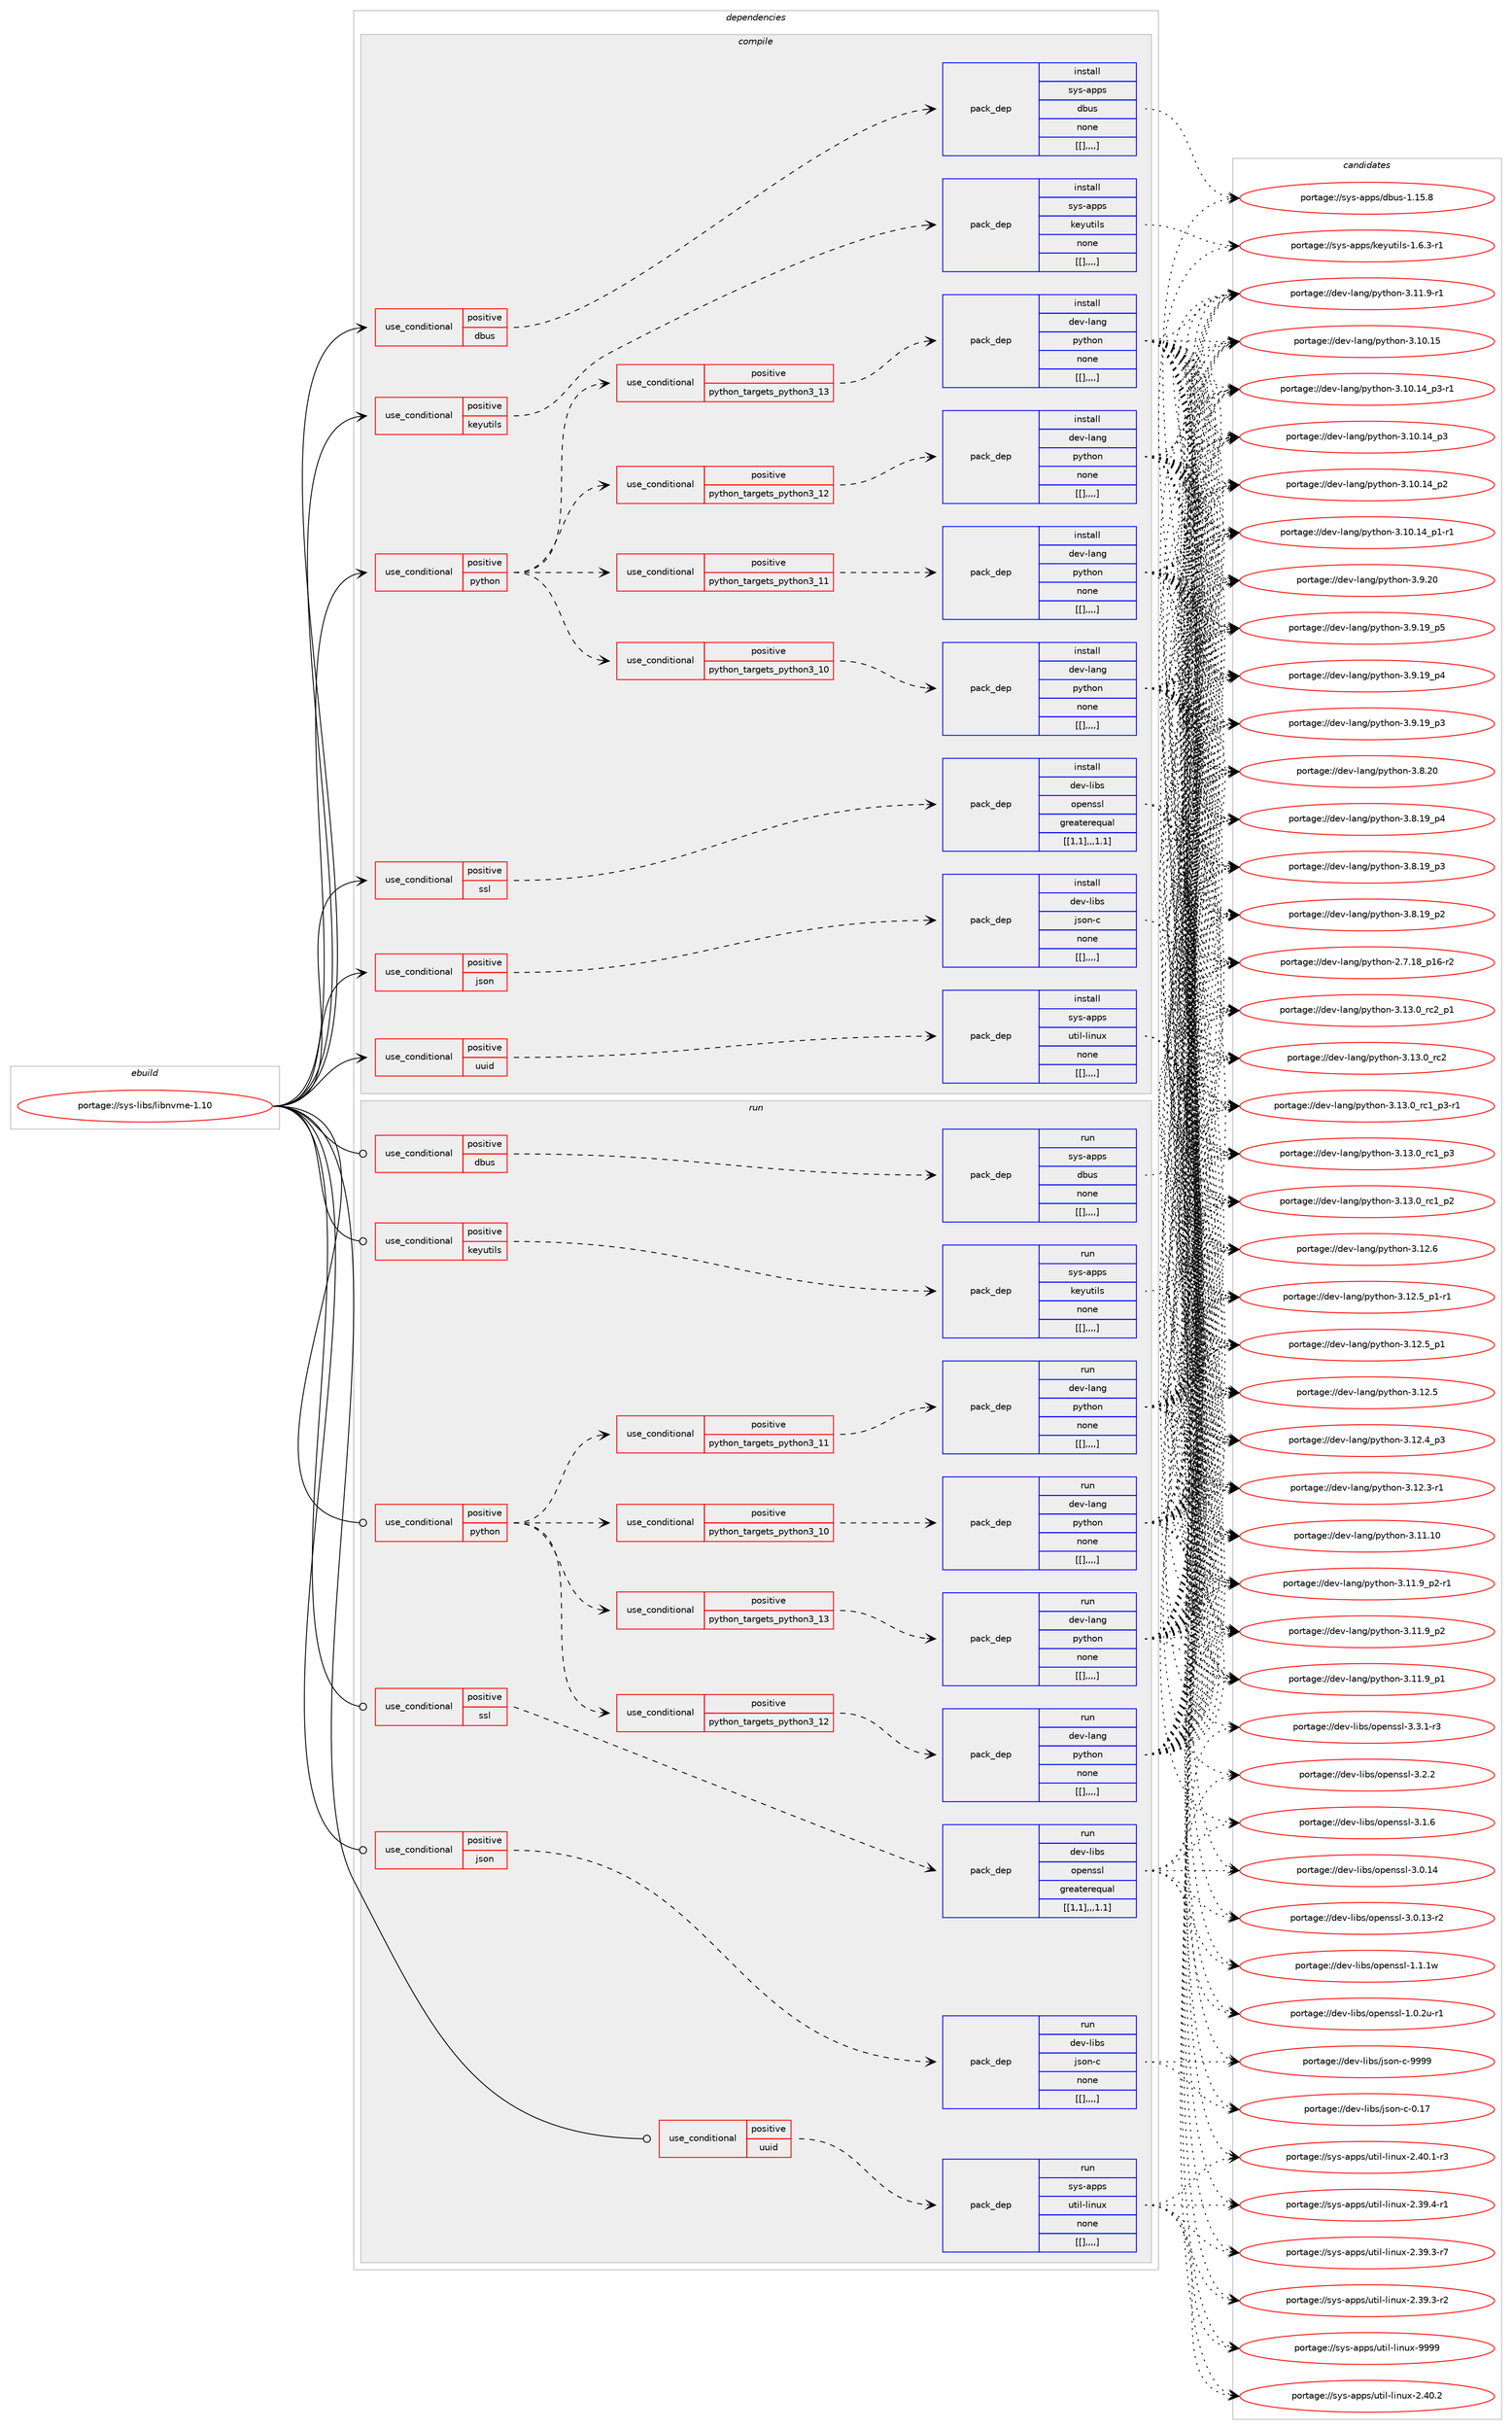digraph prolog {

# *************
# Graph options
# *************

newrank=true;
concentrate=true;
compound=true;
graph [rankdir=LR,fontname=Helvetica,fontsize=10,ranksep=1.5];#, ranksep=2.5, nodesep=0.2];
edge  [arrowhead=vee];
node  [fontname=Helvetica,fontsize=10];

# **********
# The ebuild
# **********

subgraph cluster_leftcol {
color=gray;
label=<<i>ebuild</i>>;
id [label="portage://sys-libs/libnvme-1.10", color=red, width=4, href="../sys-libs/libnvme-1.10.svg"];
}

# ****************
# The dependencies
# ****************

subgraph cluster_midcol {
color=gray;
label=<<i>dependencies</i>>;
subgraph cluster_compile {
fillcolor="#eeeeee";
style=filled;
label=<<i>compile</i>>;
subgraph cond10317 {
dependency27821 [label=<<TABLE BORDER="0" CELLBORDER="1" CELLSPACING="0" CELLPADDING="4"><TR><TD ROWSPAN="3" CELLPADDING="10">use_conditional</TD></TR><TR><TD>positive</TD></TR><TR><TD>dbus</TD></TR></TABLE>>, shape=none, color=red];
subgraph pack17426 {
dependency27822 [label=<<TABLE BORDER="0" CELLBORDER="1" CELLSPACING="0" CELLPADDING="4" WIDTH="220"><TR><TD ROWSPAN="6" CELLPADDING="30">pack_dep</TD></TR><TR><TD WIDTH="110">install</TD></TR><TR><TD>sys-apps</TD></TR><TR><TD>dbus</TD></TR><TR><TD>none</TD></TR><TR><TD>[[],,,,]</TD></TR></TABLE>>, shape=none, color=blue];
}
dependency27821:e -> dependency27822:w [weight=20,style="dashed",arrowhead="vee"];
}
id:e -> dependency27821:w [weight=20,style="solid",arrowhead="vee"];
subgraph cond10318 {
dependency27823 [label=<<TABLE BORDER="0" CELLBORDER="1" CELLSPACING="0" CELLPADDING="4"><TR><TD ROWSPAN="3" CELLPADDING="10">use_conditional</TD></TR><TR><TD>positive</TD></TR><TR><TD>json</TD></TR></TABLE>>, shape=none, color=red];
subgraph pack17427 {
dependency27824 [label=<<TABLE BORDER="0" CELLBORDER="1" CELLSPACING="0" CELLPADDING="4" WIDTH="220"><TR><TD ROWSPAN="6" CELLPADDING="30">pack_dep</TD></TR><TR><TD WIDTH="110">install</TD></TR><TR><TD>dev-libs</TD></TR><TR><TD>json-c</TD></TR><TR><TD>none</TD></TR><TR><TD>[[],,,,]</TD></TR></TABLE>>, shape=none, color=blue];
}
dependency27823:e -> dependency27824:w [weight=20,style="dashed",arrowhead="vee"];
}
id:e -> dependency27823:w [weight=20,style="solid",arrowhead="vee"];
subgraph cond10319 {
dependency27825 [label=<<TABLE BORDER="0" CELLBORDER="1" CELLSPACING="0" CELLPADDING="4"><TR><TD ROWSPAN="3" CELLPADDING="10">use_conditional</TD></TR><TR><TD>positive</TD></TR><TR><TD>keyutils</TD></TR></TABLE>>, shape=none, color=red];
subgraph pack17428 {
dependency27826 [label=<<TABLE BORDER="0" CELLBORDER="1" CELLSPACING="0" CELLPADDING="4" WIDTH="220"><TR><TD ROWSPAN="6" CELLPADDING="30">pack_dep</TD></TR><TR><TD WIDTH="110">install</TD></TR><TR><TD>sys-apps</TD></TR><TR><TD>keyutils</TD></TR><TR><TD>none</TD></TR><TR><TD>[[],,,,]</TD></TR></TABLE>>, shape=none, color=blue];
}
dependency27825:e -> dependency27826:w [weight=20,style="dashed",arrowhead="vee"];
}
id:e -> dependency27825:w [weight=20,style="solid",arrowhead="vee"];
subgraph cond10320 {
dependency27827 [label=<<TABLE BORDER="0" CELLBORDER="1" CELLSPACING="0" CELLPADDING="4"><TR><TD ROWSPAN="3" CELLPADDING="10">use_conditional</TD></TR><TR><TD>positive</TD></TR><TR><TD>python</TD></TR></TABLE>>, shape=none, color=red];
subgraph cond10321 {
dependency27828 [label=<<TABLE BORDER="0" CELLBORDER="1" CELLSPACING="0" CELLPADDING="4"><TR><TD ROWSPAN="3" CELLPADDING="10">use_conditional</TD></TR><TR><TD>positive</TD></TR><TR><TD>python_targets_python3_10</TD></TR></TABLE>>, shape=none, color=red];
subgraph pack17429 {
dependency27829 [label=<<TABLE BORDER="0" CELLBORDER="1" CELLSPACING="0" CELLPADDING="4" WIDTH="220"><TR><TD ROWSPAN="6" CELLPADDING="30">pack_dep</TD></TR><TR><TD WIDTH="110">install</TD></TR><TR><TD>dev-lang</TD></TR><TR><TD>python</TD></TR><TR><TD>none</TD></TR><TR><TD>[[],,,,]</TD></TR></TABLE>>, shape=none, color=blue];
}
dependency27828:e -> dependency27829:w [weight=20,style="dashed",arrowhead="vee"];
}
dependency27827:e -> dependency27828:w [weight=20,style="dashed",arrowhead="vee"];
subgraph cond10322 {
dependency27830 [label=<<TABLE BORDER="0" CELLBORDER="1" CELLSPACING="0" CELLPADDING="4"><TR><TD ROWSPAN="3" CELLPADDING="10">use_conditional</TD></TR><TR><TD>positive</TD></TR><TR><TD>python_targets_python3_11</TD></TR></TABLE>>, shape=none, color=red];
subgraph pack17430 {
dependency27831 [label=<<TABLE BORDER="0" CELLBORDER="1" CELLSPACING="0" CELLPADDING="4" WIDTH="220"><TR><TD ROWSPAN="6" CELLPADDING="30">pack_dep</TD></TR><TR><TD WIDTH="110">install</TD></TR><TR><TD>dev-lang</TD></TR><TR><TD>python</TD></TR><TR><TD>none</TD></TR><TR><TD>[[],,,,]</TD></TR></TABLE>>, shape=none, color=blue];
}
dependency27830:e -> dependency27831:w [weight=20,style="dashed",arrowhead="vee"];
}
dependency27827:e -> dependency27830:w [weight=20,style="dashed",arrowhead="vee"];
subgraph cond10323 {
dependency27832 [label=<<TABLE BORDER="0" CELLBORDER="1" CELLSPACING="0" CELLPADDING="4"><TR><TD ROWSPAN="3" CELLPADDING="10">use_conditional</TD></TR><TR><TD>positive</TD></TR><TR><TD>python_targets_python3_12</TD></TR></TABLE>>, shape=none, color=red];
subgraph pack17431 {
dependency27833 [label=<<TABLE BORDER="0" CELLBORDER="1" CELLSPACING="0" CELLPADDING="4" WIDTH="220"><TR><TD ROWSPAN="6" CELLPADDING="30">pack_dep</TD></TR><TR><TD WIDTH="110">install</TD></TR><TR><TD>dev-lang</TD></TR><TR><TD>python</TD></TR><TR><TD>none</TD></TR><TR><TD>[[],,,,]</TD></TR></TABLE>>, shape=none, color=blue];
}
dependency27832:e -> dependency27833:w [weight=20,style="dashed",arrowhead="vee"];
}
dependency27827:e -> dependency27832:w [weight=20,style="dashed",arrowhead="vee"];
subgraph cond10324 {
dependency27834 [label=<<TABLE BORDER="0" CELLBORDER="1" CELLSPACING="0" CELLPADDING="4"><TR><TD ROWSPAN="3" CELLPADDING="10">use_conditional</TD></TR><TR><TD>positive</TD></TR><TR><TD>python_targets_python3_13</TD></TR></TABLE>>, shape=none, color=red];
subgraph pack17432 {
dependency27835 [label=<<TABLE BORDER="0" CELLBORDER="1" CELLSPACING="0" CELLPADDING="4" WIDTH="220"><TR><TD ROWSPAN="6" CELLPADDING="30">pack_dep</TD></TR><TR><TD WIDTH="110">install</TD></TR><TR><TD>dev-lang</TD></TR><TR><TD>python</TD></TR><TR><TD>none</TD></TR><TR><TD>[[],,,,]</TD></TR></TABLE>>, shape=none, color=blue];
}
dependency27834:e -> dependency27835:w [weight=20,style="dashed",arrowhead="vee"];
}
dependency27827:e -> dependency27834:w [weight=20,style="dashed",arrowhead="vee"];
}
id:e -> dependency27827:w [weight=20,style="solid",arrowhead="vee"];
subgraph cond10325 {
dependency27836 [label=<<TABLE BORDER="0" CELLBORDER="1" CELLSPACING="0" CELLPADDING="4"><TR><TD ROWSPAN="3" CELLPADDING="10">use_conditional</TD></TR><TR><TD>positive</TD></TR><TR><TD>ssl</TD></TR></TABLE>>, shape=none, color=red];
subgraph pack17433 {
dependency27837 [label=<<TABLE BORDER="0" CELLBORDER="1" CELLSPACING="0" CELLPADDING="4" WIDTH="220"><TR><TD ROWSPAN="6" CELLPADDING="30">pack_dep</TD></TR><TR><TD WIDTH="110">install</TD></TR><TR><TD>dev-libs</TD></TR><TR><TD>openssl</TD></TR><TR><TD>greaterequal</TD></TR><TR><TD>[[1,1],,,1.1]</TD></TR></TABLE>>, shape=none, color=blue];
}
dependency27836:e -> dependency27837:w [weight=20,style="dashed",arrowhead="vee"];
}
id:e -> dependency27836:w [weight=20,style="solid",arrowhead="vee"];
subgraph cond10326 {
dependency27838 [label=<<TABLE BORDER="0" CELLBORDER="1" CELLSPACING="0" CELLPADDING="4"><TR><TD ROWSPAN="3" CELLPADDING="10">use_conditional</TD></TR><TR><TD>positive</TD></TR><TR><TD>uuid</TD></TR></TABLE>>, shape=none, color=red];
subgraph pack17434 {
dependency27839 [label=<<TABLE BORDER="0" CELLBORDER="1" CELLSPACING="0" CELLPADDING="4" WIDTH="220"><TR><TD ROWSPAN="6" CELLPADDING="30">pack_dep</TD></TR><TR><TD WIDTH="110">install</TD></TR><TR><TD>sys-apps</TD></TR><TR><TD>util-linux</TD></TR><TR><TD>none</TD></TR><TR><TD>[[],,,,]</TD></TR></TABLE>>, shape=none, color=blue];
}
dependency27838:e -> dependency27839:w [weight=20,style="dashed",arrowhead="vee"];
}
id:e -> dependency27838:w [weight=20,style="solid",arrowhead="vee"];
}
subgraph cluster_compileandrun {
fillcolor="#eeeeee";
style=filled;
label=<<i>compile and run</i>>;
}
subgraph cluster_run {
fillcolor="#eeeeee";
style=filled;
label=<<i>run</i>>;
subgraph cond10327 {
dependency27840 [label=<<TABLE BORDER="0" CELLBORDER="1" CELLSPACING="0" CELLPADDING="4"><TR><TD ROWSPAN="3" CELLPADDING="10">use_conditional</TD></TR><TR><TD>positive</TD></TR><TR><TD>dbus</TD></TR></TABLE>>, shape=none, color=red];
subgraph pack17435 {
dependency27841 [label=<<TABLE BORDER="0" CELLBORDER="1" CELLSPACING="0" CELLPADDING="4" WIDTH="220"><TR><TD ROWSPAN="6" CELLPADDING="30">pack_dep</TD></TR><TR><TD WIDTH="110">run</TD></TR><TR><TD>sys-apps</TD></TR><TR><TD>dbus</TD></TR><TR><TD>none</TD></TR><TR><TD>[[],,,,]</TD></TR></TABLE>>, shape=none, color=blue];
}
dependency27840:e -> dependency27841:w [weight=20,style="dashed",arrowhead="vee"];
}
id:e -> dependency27840:w [weight=20,style="solid",arrowhead="odot"];
subgraph cond10328 {
dependency27842 [label=<<TABLE BORDER="0" CELLBORDER="1" CELLSPACING="0" CELLPADDING="4"><TR><TD ROWSPAN="3" CELLPADDING="10">use_conditional</TD></TR><TR><TD>positive</TD></TR><TR><TD>json</TD></TR></TABLE>>, shape=none, color=red];
subgraph pack17436 {
dependency27843 [label=<<TABLE BORDER="0" CELLBORDER="1" CELLSPACING="0" CELLPADDING="4" WIDTH="220"><TR><TD ROWSPAN="6" CELLPADDING="30">pack_dep</TD></TR><TR><TD WIDTH="110">run</TD></TR><TR><TD>dev-libs</TD></TR><TR><TD>json-c</TD></TR><TR><TD>none</TD></TR><TR><TD>[[],,,,]</TD></TR></TABLE>>, shape=none, color=blue];
}
dependency27842:e -> dependency27843:w [weight=20,style="dashed",arrowhead="vee"];
}
id:e -> dependency27842:w [weight=20,style="solid",arrowhead="odot"];
subgraph cond10329 {
dependency27844 [label=<<TABLE BORDER="0" CELLBORDER="1" CELLSPACING="0" CELLPADDING="4"><TR><TD ROWSPAN="3" CELLPADDING="10">use_conditional</TD></TR><TR><TD>positive</TD></TR><TR><TD>keyutils</TD></TR></TABLE>>, shape=none, color=red];
subgraph pack17437 {
dependency27845 [label=<<TABLE BORDER="0" CELLBORDER="1" CELLSPACING="0" CELLPADDING="4" WIDTH="220"><TR><TD ROWSPAN="6" CELLPADDING="30">pack_dep</TD></TR><TR><TD WIDTH="110">run</TD></TR><TR><TD>sys-apps</TD></TR><TR><TD>keyutils</TD></TR><TR><TD>none</TD></TR><TR><TD>[[],,,,]</TD></TR></TABLE>>, shape=none, color=blue];
}
dependency27844:e -> dependency27845:w [weight=20,style="dashed",arrowhead="vee"];
}
id:e -> dependency27844:w [weight=20,style="solid",arrowhead="odot"];
subgraph cond10330 {
dependency27846 [label=<<TABLE BORDER="0" CELLBORDER="1" CELLSPACING="0" CELLPADDING="4"><TR><TD ROWSPAN="3" CELLPADDING="10">use_conditional</TD></TR><TR><TD>positive</TD></TR><TR><TD>python</TD></TR></TABLE>>, shape=none, color=red];
subgraph cond10331 {
dependency27847 [label=<<TABLE BORDER="0" CELLBORDER="1" CELLSPACING="0" CELLPADDING="4"><TR><TD ROWSPAN="3" CELLPADDING="10">use_conditional</TD></TR><TR><TD>positive</TD></TR><TR><TD>python_targets_python3_10</TD></TR></TABLE>>, shape=none, color=red];
subgraph pack17438 {
dependency27848 [label=<<TABLE BORDER="0" CELLBORDER="1" CELLSPACING="0" CELLPADDING="4" WIDTH="220"><TR><TD ROWSPAN="6" CELLPADDING="30">pack_dep</TD></TR><TR><TD WIDTH="110">run</TD></TR><TR><TD>dev-lang</TD></TR><TR><TD>python</TD></TR><TR><TD>none</TD></TR><TR><TD>[[],,,,]</TD></TR></TABLE>>, shape=none, color=blue];
}
dependency27847:e -> dependency27848:w [weight=20,style="dashed",arrowhead="vee"];
}
dependency27846:e -> dependency27847:w [weight=20,style="dashed",arrowhead="vee"];
subgraph cond10332 {
dependency27849 [label=<<TABLE BORDER="0" CELLBORDER="1" CELLSPACING="0" CELLPADDING="4"><TR><TD ROWSPAN="3" CELLPADDING="10">use_conditional</TD></TR><TR><TD>positive</TD></TR><TR><TD>python_targets_python3_11</TD></TR></TABLE>>, shape=none, color=red];
subgraph pack17439 {
dependency27850 [label=<<TABLE BORDER="0" CELLBORDER="1" CELLSPACING="0" CELLPADDING="4" WIDTH="220"><TR><TD ROWSPAN="6" CELLPADDING="30">pack_dep</TD></TR><TR><TD WIDTH="110">run</TD></TR><TR><TD>dev-lang</TD></TR><TR><TD>python</TD></TR><TR><TD>none</TD></TR><TR><TD>[[],,,,]</TD></TR></TABLE>>, shape=none, color=blue];
}
dependency27849:e -> dependency27850:w [weight=20,style="dashed",arrowhead="vee"];
}
dependency27846:e -> dependency27849:w [weight=20,style="dashed",arrowhead="vee"];
subgraph cond10333 {
dependency27851 [label=<<TABLE BORDER="0" CELLBORDER="1" CELLSPACING="0" CELLPADDING="4"><TR><TD ROWSPAN="3" CELLPADDING="10">use_conditional</TD></TR><TR><TD>positive</TD></TR><TR><TD>python_targets_python3_12</TD></TR></TABLE>>, shape=none, color=red];
subgraph pack17440 {
dependency27852 [label=<<TABLE BORDER="0" CELLBORDER="1" CELLSPACING="0" CELLPADDING="4" WIDTH="220"><TR><TD ROWSPAN="6" CELLPADDING="30">pack_dep</TD></TR><TR><TD WIDTH="110">run</TD></TR><TR><TD>dev-lang</TD></TR><TR><TD>python</TD></TR><TR><TD>none</TD></TR><TR><TD>[[],,,,]</TD></TR></TABLE>>, shape=none, color=blue];
}
dependency27851:e -> dependency27852:w [weight=20,style="dashed",arrowhead="vee"];
}
dependency27846:e -> dependency27851:w [weight=20,style="dashed",arrowhead="vee"];
subgraph cond10334 {
dependency27853 [label=<<TABLE BORDER="0" CELLBORDER="1" CELLSPACING="0" CELLPADDING="4"><TR><TD ROWSPAN="3" CELLPADDING="10">use_conditional</TD></TR><TR><TD>positive</TD></TR><TR><TD>python_targets_python3_13</TD></TR></TABLE>>, shape=none, color=red];
subgraph pack17441 {
dependency27854 [label=<<TABLE BORDER="0" CELLBORDER="1" CELLSPACING="0" CELLPADDING="4" WIDTH="220"><TR><TD ROWSPAN="6" CELLPADDING="30">pack_dep</TD></TR><TR><TD WIDTH="110">run</TD></TR><TR><TD>dev-lang</TD></TR><TR><TD>python</TD></TR><TR><TD>none</TD></TR><TR><TD>[[],,,,]</TD></TR></TABLE>>, shape=none, color=blue];
}
dependency27853:e -> dependency27854:w [weight=20,style="dashed",arrowhead="vee"];
}
dependency27846:e -> dependency27853:w [weight=20,style="dashed",arrowhead="vee"];
}
id:e -> dependency27846:w [weight=20,style="solid",arrowhead="odot"];
subgraph cond10335 {
dependency27855 [label=<<TABLE BORDER="0" CELLBORDER="1" CELLSPACING="0" CELLPADDING="4"><TR><TD ROWSPAN="3" CELLPADDING="10">use_conditional</TD></TR><TR><TD>positive</TD></TR><TR><TD>ssl</TD></TR></TABLE>>, shape=none, color=red];
subgraph pack17442 {
dependency27856 [label=<<TABLE BORDER="0" CELLBORDER="1" CELLSPACING="0" CELLPADDING="4" WIDTH="220"><TR><TD ROWSPAN="6" CELLPADDING="30">pack_dep</TD></TR><TR><TD WIDTH="110">run</TD></TR><TR><TD>dev-libs</TD></TR><TR><TD>openssl</TD></TR><TR><TD>greaterequal</TD></TR><TR><TD>[[1,1],,,1.1]</TD></TR></TABLE>>, shape=none, color=blue];
}
dependency27855:e -> dependency27856:w [weight=20,style="dashed",arrowhead="vee"];
}
id:e -> dependency27855:w [weight=20,style="solid",arrowhead="odot"];
subgraph cond10336 {
dependency27857 [label=<<TABLE BORDER="0" CELLBORDER="1" CELLSPACING="0" CELLPADDING="4"><TR><TD ROWSPAN="3" CELLPADDING="10">use_conditional</TD></TR><TR><TD>positive</TD></TR><TR><TD>uuid</TD></TR></TABLE>>, shape=none, color=red];
subgraph pack17443 {
dependency27858 [label=<<TABLE BORDER="0" CELLBORDER="1" CELLSPACING="0" CELLPADDING="4" WIDTH="220"><TR><TD ROWSPAN="6" CELLPADDING="30">pack_dep</TD></TR><TR><TD WIDTH="110">run</TD></TR><TR><TD>sys-apps</TD></TR><TR><TD>util-linux</TD></TR><TR><TD>none</TD></TR><TR><TD>[[],,,,]</TD></TR></TABLE>>, shape=none, color=blue];
}
dependency27857:e -> dependency27858:w [weight=20,style="dashed",arrowhead="vee"];
}
id:e -> dependency27857:w [weight=20,style="solid",arrowhead="odot"];
}
}

# **************
# The candidates
# **************

subgraph cluster_choices {
rank=same;
color=gray;
label=<<i>candidates</i>>;

subgraph choice17426 {
color=black;
nodesep=1;
choice1151211154597112112115471009811711545494649534656 [label="portage://sys-apps/dbus-1.15.8", color=red, width=4,href="../sys-apps/dbus-1.15.8.svg"];
dependency27822:e -> choice1151211154597112112115471009811711545494649534656:w [style=dotted,weight="100"];
}
subgraph choice17427 {
color=black;
nodesep=1;
choice10010111845108105981154710611511111045994557575757 [label="portage://dev-libs/json-c-9999", color=red, width=4,href="../dev-libs/json-c-9999.svg"];
choice10010111845108105981154710611511111045994548464955 [label="portage://dev-libs/json-c-0.17", color=red, width=4,href="../dev-libs/json-c-0.17.svg"];
dependency27824:e -> choice10010111845108105981154710611511111045994557575757:w [style=dotted,weight="100"];
dependency27824:e -> choice10010111845108105981154710611511111045994548464955:w [style=dotted,weight="100"];
}
subgraph choice17428 {
color=black;
nodesep=1;
choice1151211154597112112115471071011211171161051081154549465446514511449 [label="portage://sys-apps/keyutils-1.6.3-r1", color=red, width=4,href="../sys-apps/keyutils-1.6.3-r1.svg"];
dependency27826:e -> choice1151211154597112112115471071011211171161051081154549465446514511449:w [style=dotted,weight="100"];
}
subgraph choice17429 {
color=black;
nodesep=1;
choice100101118451089711010347112121116104111110455146495146489511499509511249 [label="portage://dev-lang/python-3.13.0_rc2_p1", color=red, width=4,href="../dev-lang/python-3.13.0_rc2_p1.svg"];
choice10010111845108971101034711212111610411111045514649514648951149950 [label="portage://dev-lang/python-3.13.0_rc2", color=red, width=4,href="../dev-lang/python-3.13.0_rc2.svg"];
choice1001011184510897110103471121211161041111104551464951464895114994995112514511449 [label="portage://dev-lang/python-3.13.0_rc1_p3-r1", color=red, width=4,href="../dev-lang/python-3.13.0_rc1_p3-r1.svg"];
choice100101118451089711010347112121116104111110455146495146489511499499511251 [label="portage://dev-lang/python-3.13.0_rc1_p3", color=red, width=4,href="../dev-lang/python-3.13.0_rc1_p3.svg"];
choice100101118451089711010347112121116104111110455146495146489511499499511250 [label="portage://dev-lang/python-3.13.0_rc1_p2", color=red, width=4,href="../dev-lang/python-3.13.0_rc1_p2.svg"];
choice10010111845108971101034711212111610411111045514649504654 [label="portage://dev-lang/python-3.12.6", color=red, width=4,href="../dev-lang/python-3.12.6.svg"];
choice1001011184510897110103471121211161041111104551464950465395112494511449 [label="portage://dev-lang/python-3.12.5_p1-r1", color=red, width=4,href="../dev-lang/python-3.12.5_p1-r1.svg"];
choice100101118451089711010347112121116104111110455146495046539511249 [label="portage://dev-lang/python-3.12.5_p1", color=red, width=4,href="../dev-lang/python-3.12.5_p1.svg"];
choice10010111845108971101034711212111610411111045514649504653 [label="portage://dev-lang/python-3.12.5", color=red, width=4,href="../dev-lang/python-3.12.5.svg"];
choice100101118451089711010347112121116104111110455146495046529511251 [label="portage://dev-lang/python-3.12.4_p3", color=red, width=4,href="../dev-lang/python-3.12.4_p3.svg"];
choice100101118451089711010347112121116104111110455146495046514511449 [label="portage://dev-lang/python-3.12.3-r1", color=red, width=4,href="../dev-lang/python-3.12.3-r1.svg"];
choice1001011184510897110103471121211161041111104551464949464948 [label="portage://dev-lang/python-3.11.10", color=red, width=4,href="../dev-lang/python-3.11.10.svg"];
choice1001011184510897110103471121211161041111104551464949465795112504511449 [label="portage://dev-lang/python-3.11.9_p2-r1", color=red, width=4,href="../dev-lang/python-3.11.9_p2-r1.svg"];
choice100101118451089711010347112121116104111110455146494946579511250 [label="portage://dev-lang/python-3.11.9_p2", color=red, width=4,href="../dev-lang/python-3.11.9_p2.svg"];
choice100101118451089711010347112121116104111110455146494946579511249 [label="portage://dev-lang/python-3.11.9_p1", color=red, width=4,href="../dev-lang/python-3.11.9_p1.svg"];
choice100101118451089711010347112121116104111110455146494946574511449 [label="portage://dev-lang/python-3.11.9-r1", color=red, width=4,href="../dev-lang/python-3.11.9-r1.svg"];
choice1001011184510897110103471121211161041111104551464948464953 [label="portage://dev-lang/python-3.10.15", color=red, width=4,href="../dev-lang/python-3.10.15.svg"];
choice100101118451089711010347112121116104111110455146494846495295112514511449 [label="portage://dev-lang/python-3.10.14_p3-r1", color=red, width=4,href="../dev-lang/python-3.10.14_p3-r1.svg"];
choice10010111845108971101034711212111610411111045514649484649529511251 [label="portage://dev-lang/python-3.10.14_p3", color=red, width=4,href="../dev-lang/python-3.10.14_p3.svg"];
choice10010111845108971101034711212111610411111045514649484649529511250 [label="portage://dev-lang/python-3.10.14_p2", color=red, width=4,href="../dev-lang/python-3.10.14_p2.svg"];
choice100101118451089711010347112121116104111110455146494846495295112494511449 [label="portage://dev-lang/python-3.10.14_p1-r1", color=red, width=4,href="../dev-lang/python-3.10.14_p1-r1.svg"];
choice10010111845108971101034711212111610411111045514657465048 [label="portage://dev-lang/python-3.9.20", color=red, width=4,href="../dev-lang/python-3.9.20.svg"];
choice100101118451089711010347112121116104111110455146574649579511253 [label="portage://dev-lang/python-3.9.19_p5", color=red, width=4,href="../dev-lang/python-3.9.19_p5.svg"];
choice100101118451089711010347112121116104111110455146574649579511252 [label="portage://dev-lang/python-3.9.19_p4", color=red, width=4,href="../dev-lang/python-3.9.19_p4.svg"];
choice100101118451089711010347112121116104111110455146574649579511251 [label="portage://dev-lang/python-3.9.19_p3", color=red, width=4,href="../dev-lang/python-3.9.19_p3.svg"];
choice10010111845108971101034711212111610411111045514656465048 [label="portage://dev-lang/python-3.8.20", color=red, width=4,href="../dev-lang/python-3.8.20.svg"];
choice100101118451089711010347112121116104111110455146564649579511252 [label="portage://dev-lang/python-3.8.19_p4", color=red, width=4,href="../dev-lang/python-3.8.19_p4.svg"];
choice100101118451089711010347112121116104111110455146564649579511251 [label="portage://dev-lang/python-3.8.19_p3", color=red, width=4,href="../dev-lang/python-3.8.19_p3.svg"];
choice100101118451089711010347112121116104111110455146564649579511250 [label="portage://dev-lang/python-3.8.19_p2", color=red, width=4,href="../dev-lang/python-3.8.19_p2.svg"];
choice100101118451089711010347112121116104111110455046554649569511249544511450 [label="portage://dev-lang/python-2.7.18_p16-r2", color=red, width=4,href="../dev-lang/python-2.7.18_p16-r2.svg"];
dependency27829:e -> choice100101118451089711010347112121116104111110455146495146489511499509511249:w [style=dotted,weight="100"];
dependency27829:e -> choice10010111845108971101034711212111610411111045514649514648951149950:w [style=dotted,weight="100"];
dependency27829:e -> choice1001011184510897110103471121211161041111104551464951464895114994995112514511449:w [style=dotted,weight="100"];
dependency27829:e -> choice100101118451089711010347112121116104111110455146495146489511499499511251:w [style=dotted,weight="100"];
dependency27829:e -> choice100101118451089711010347112121116104111110455146495146489511499499511250:w [style=dotted,weight="100"];
dependency27829:e -> choice10010111845108971101034711212111610411111045514649504654:w [style=dotted,weight="100"];
dependency27829:e -> choice1001011184510897110103471121211161041111104551464950465395112494511449:w [style=dotted,weight="100"];
dependency27829:e -> choice100101118451089711010347112121116104111110455146495046539511249:w [style=dotted,weight="100"];
dependency27829:e -> choice10010111845108971101034711212111610411111045514649504653:w [style=dotted,weight="100"];
dependency27829:e -> choice100101118451089711010347112121116104111110455146495046529511251:w [style=dotted,weight="100"];
dependency27829:e -> choice100101118451089711010347112121116104111110455146495046514511449:w [style=dotted,weight="100"];
dependency27829:e -> choice1001011184510897110103471121211161041111104551464949464948:w [style=dotted,weight="100"];
dependency27829:e -> choice1001011184510897110103471121211161041111104551464949465795112504511449:w [style=dotted,weight="100"];
dependency27829:e -> choice100101118451089711010347112121116104111110455146494946579511250:w [style=dotted,weight="100"];
dependency27829:e -> choice100101118451089711010347112121116104111110455146494946579511249:w [style=dotted,weight="100"];
dependency27829:e -> choice100101118451089711010347112121116104111110455146494946574511449:w [style=dotted,weight="100"];
dependency27829:e -> choice1001011184510897110103471121211161041111104551464948464953:w [style=dotted,weight="100"];
dependency27829:e -> choice100101118451089711010347112121116104111110455146494846495295112514511449:w [style=dotted,weight="100"];
dependency27829:e -> choice10010111845108971101034711212111610411111045514649484649529511251:w [style=dotted,weight="100"];
dependency27829:e -> choice10010111845108971101034711212111610411111045514649484649529511250:w [style=dotted,weight="100"];
dependency27829:e -> choice100101118451089711010347112121116104111110455146494846495295112494511449:w [style=dotted,weight="100"];
dependency27829:e -> choice10010111845108971101034711212111610411111045514657465048:w [style=dotted,weight="100"];
dependency27829:e -> choice100101118451089711010347112121116104111110455146574649579511253:w [style=dotted,weight="100"];
dependency27829:e -> choice100101118451089711010347112121116104111110455146574649579511252:w [style=dotted,weight="100"];
dependency27829:e -> choice100101118451089711010347112121116104111110455146574649579511251:w [style=dotted,weight="100"];
dependency27829:e -> choice10010111845108971101034711212111610411111045514656465048:w [style=dotted,weight="100"];
dependency27829:e -> choice100101118451089711010347112121116104111110455146564649579511252:w [style=dotted,weight="100"];
dependency27829:e -> choice100101118451089711010347112121116104111110455146564649579511251:w [style=dotted,weight="100"];
dependency27829:e -> choice100101118451089711010347112121116104111110455146564649579511250:w [style=dotted,weight="100"];
dependency27829:e -> choice100101118451089711010347112121116104111110455046554649569511249544511450:w [style=dotted,weight="100"];
}
subgraph choice17430 {
color=black;
nodesep=1;
choice100101118451089711010347112121116104111110455146495146489511499509511249 [label="portage://dev-lang/python-3.13.0_rc2_p1", color=red, width=4,href="../dev-lang/python-3.13.0_rc2_p1.svg"];
choice10010111845108971101034711212111610411111045514649514648951149950 [label="portage://dev-lang/python-3.13.0_rc2", color=red, width=4,href="../dev-lang/python-3.13.0_rc2.svg"];
choice1001011184510897110103471121211161041111104551464951464895114994995112514511449 [label="portage://dev-lang/python-3.13.0_rc1_p3-r1", color=red, width=4,href="../dev-lang/python-3.13.0_rc1_p3-r1.svg"];
choice100101118451089711010347112121116104111110455146495146489511499499511251 [label="portage://dev-lang/python-3.13.0_rc1_p3", color=red, width=4,href="../dev-lang/python-3.13.0_rc1_p3.svg"];
choice100101118451089711010347112121116104111110455146495146489511499499511250 [label="portage://dev-lang/python-3.13.0_rc1_p2", color=red, width=4,href="../dev-lang/python-3.13.0_rc1_p2.svg"];
choice10010111845108971101034711212111610411111045514649504654 [label="portage://dev-lang/python-3.12.6", color=red, width=4,href="../dev-lang/python-3.12.6.svg"];
choice1001011184510897110103471121211161041111104551464950465395112494511449 [label="portage://dev-lang/python-3.12.5_p1-r1", color=red, width=4,href="../dev-lang/python-3.12.5_p1-r1.svg"];
choice100101118451089711010347112121116104111110455146495046539511249 [label="portage://dev-lang/python-3.12.5_p1", color=red, width=4,href="../dev-lang/python-3.12.5_p1.svg"];
choice10010111845108971101034711212111610411111045514649504653 [label="portage://dev-lang/python-3.12.5", color=red, width=4,href="../dev-lang/python-3.12.5.svg"];
choice100101118451089711010347112121116104111110455146495046529511251 [label="portage://dev-lang/python-3.12.4_p3", color=red, width=4,href="../dev-lang/python-3.12.4_p3.svg"];
choice100101118451089711010347112121116104111110455146495046514511449 [label="portage://dev-lang/python-3.12.3-r1", color=red, width=4,href="../dev-lang/python-3.12.3-r1.svg"];
choice1001011184510897110103471121211161041111104551464949464948 [label="portage://dev-lang/python-3.11.10", color=red, width=4,href="../dev-lang/python-3.11.10.svg"];
choice1001011184510897110103471121211161041111104551464949465795112504511449 [label="portage://dev-lang/python-3.11.9_p2-r1", color=red, width=4,href="../dev-lang/python-3.11.9_p2-r1.svg"];
choice100101118451089711010347112121116104111110455146494946579511250 [label="portage://dev-lang/python-3.11.9_p2", color=red, width=4,href="../dev-lang/python-3.11.9_p2.svg"];
choice100101118451089711010347112121116104111110455146494946579511249 [label="portage://dev-lang/python-3.11.9_p1", color=red, width=4,href="../dev-lang/python-3.11.9_p1.svg"];
choice100101118451089711010347112121116104111110455146494946574511449 [label="portage://dev-lang/python-3.11.9-r1", color=red, width=4,href="../dev-lang/python-3.11.9-r1.svg"];
choice1001011184510897110103471121211161041111104551464948464953 [label="portage://dev-lang/python-3.10.15", color=red, width=4,href="../dev-lang/python-3.10.15.svg"];
choice100101118451089711010347112121116104111110455146494846495295112514511449 [label="portage://dev-lang/python-3.10.14_p3-r1", color=red, width=4,href="../dev-lang/python-3.10.14_p3-r1.svg"];
choice10010111845108971101034711212111610411111045514649484649529511251 [label="portage://dev-lang/python-3.10.14_p3", color=red, width=4,href="../dev-lang/python-3.10.14_p3.svg"];
choice10010111845108971101034711212111610411111045514649484649529511250 [label="portage://dev-lang/python-3.10.14_p2", color=red, width=4,href="../dev-lang/python-3.10.14_p2.svg"];
choice100101118451089711010347112121116104111110455146494846495295112494511449 [label="portage://dev-lang/python-3.10.14_p1-r1", color=red, width=4,href="../dev-lang/python-3.10.14_p1-r1.svg"];
choice10010111845108971101034711212111610411111045514657465048 [label="portage://dev-lang/python-3.9.20", color=red, width=4,href="../dev-lang/python-3.9.20.svg"];
choice100101118451089711010347112121116104111110455146574649579511253 [label="portage://dev-lang/python-3.9.19_p5", color=red, width=4,href="../dev-lang/python-3.9.19_p5.svg"];
choice100101118451089711010347112121116104111110455146574649579511252 [label="portage://dev-lang/python-3.9.19_p4", color=red, width=4,href="../dev-lang/python-3.9.19_p4.svg"];
choice100101118451089711010347112121116104111110455146574649579511251 [label="portage://dev-lang/python-3.9.19_p3", color=red, width=4,href="../dev-lang/python-3.9.19_p3.svg"];
choice10010111845108971101034711212111610411111045514656465048 [label="portage://dev-lang/python-3.8.20", color=red, width=4,href="../dev-lang/python-3.8.20.svg"];
choice100101118451089711010347112121116104111110455146564649579511252 [label="portage://dev-lang/python-3.8.19_p4", color=red, width=4,href="../dev-lang/python-3.8.19_p4.svg"];
choice100101118451089711010347112121116104111110455146564649579511251 [label="portage://dev-lang/python-3.8.19_p3", color=red, width=4,href="../dev-lang/python-3.8.19_p3.svg"];
choice100101118451089711010347112121116104111110455146564649579511250 [label="portage://dev-lang/python-3.8.19_p2", color=red, width=4,href="../dev-lang/python-3.8.19_p2.svg"];
choice100101118451089711010347112121116104111110455046554649569511249544511450 [label="portage://dev-lang/python-2.7.18_p16-r2", color=red, width=4,href="../dev-lang/python-2.7.18_p16-r2.svg"];
dependency27831:e -> choice100101118451089711010347112121116104111110455146495146489511499509511249:w [style=dotted,weight="100"];
dependency27831:e -> choice10010111845108971101034711212111610411111045514649514648951149950:w [style=dotted,weight="100"];
dependency27831:e -> choice1001011184510897110103471121211161041111104551464951464895114994995112514511449:w [style=dotted,weight="100"];
dependency27831:e -> choice100101118451089711010347112121116104111110455146495146489511499499511251:w [style=dotted,weight="100"];
dependency27831:e -> choice100101118451089711010347112121116104111110455146495146489511499499511250:w [style=dotted,weight="100"];
dependency27831:e -> choice10010111845108971101034711212111610411111045514649504654:w [style=dotted,weight="100"];
dependency27831:e -> choice1001011184510897110103471121211161041111104551464950465395112494511449:w [style=dotted,weight="100"];
dependency27831:e -> choice100101118451089711010347112121116104111110455146495046539511249:w [style=dotted,weight="100"];
dependency27831:e -> choice10010111845108971101034711212111610411111045514649504653:w [style=dotted,weight="100"];
dependency27831:e -> choice100101118451089711010347112121116104111110455146495046529511251:w [style=dotted,weight="100"];
dependency27831:e -> choice100101118451089711010347112121116104111110455146495046514511449:w [style=dotted,weight="100"];
dependency27831:e -> choice1001011184510897110103471121211161041111104551464949464948:w [style=dotted,weight="100"];
dependency27831:e -> choice1001011184510897110103471121211161041111104551464949465795112504511449:w [style=dotted,weight="100"];
dependency27831:e -> choice100101118451089711010347112121116104111110455146494946579511250:w [style=dotted,weight="100"];
dependency27831:e -> choice100101118451089711010347112121116104111110455146494946579511249:w [style=dotted,weight="100"];
dependency27831:e -> choice100101118451089711010347112121116104111110455146494946574511449:w [style=dotted,weight="100"];
dependency27831:e -> choice1001011184510897110103471121211161041111104551464948464953:w [style=dotted,weight="100"];
dependency27831:e -> choice100101118451089711010347112121116104111110455146494846495295112514511449:w [style=dotted,weight="100"];
dependency27831:e -> choice10010111845108971101034711212111610411111045514649484649529511251:w [style=dotted,weight="100"];
dependency27831:e -> choice10010111845108971101034711212111610411111045514649484649529511250:w [style=dotted,weight="100"];
dependency27831:e -> choice100101118451089711010347112121116104111110455146494846495295112494511449:w [style=dotted,weight="100"];
dependency27831:e -> choice10010111845108971101034711212111610411111045514657465048:w [style=dotted,weight="100"];
dependency27831:e -> choice100101118451089711010347112121116104111110455146574649579511253:w [style=dotted,weight="100"];
dependency27831:e -> choice100101118451089711010347112121116104111110455146574649579511252:w [style=dotted,weight="100"];
dependency27831:e -> choice100101118451089711010347112121116104111110455146574649579511251:w [style=dotted,weight="100"];
dependency27831:e -> choice10010111845108971101034711212111610411111045514656465048:w [style=dotted,weight="100"];
dependency27831:e -> choice100101118451089711010347112121116104111110455146564649579511252:w [style=dotted,weight="100"];
dependency27831:e -> choice100101118451089711010347112121116104111110455146564649579511251:w [style=dotted,weight="100"];
dependency27831:e -> choice100101118451089711010347112121116104111110455146564649579511250:w [style=dotted,weight="100"];
dependency27831:e -> choice100101118451089711010347112121116104111110455046554649569511249544511450:w [style=dotted,weight="100"];
}
subgraph choice17431 {
color=black;
nodesep=1;
choice100101118451089711010347112121116104111110455146495146489511499509511249 [label="portage://dev-lang/python-3.13.0_rc2_p1", color=red, width=4,href="../dev-lang/python-3.13.0_rc2_p1.svg"];
choice10010111845108971101034711212111610411111045514649514648951149950 [label="portage://dev-lang/python-3.13.0_rc2", color=red, width=4,href="../dev-lang/python-3.13.0_rc2.svg"];
choice1001011184510897110103471121211161041111104551464951464895114994995112514511449 [label="portage://dev-lang/python-3.13.0_rc1_p3-r1", color=red, width=4,href="../dev-lang/python-3.13.0_rc1_p3-r1.svg"];
choice100101118451089711010347112121116104111110455146495146489511499499511251 [label="portage://dev-lang/python-3.13.0_rc1_p3", color=red, width=4,href="../dev-lang/python-3.13.0_rc1_p3.svg"];
choice100101118451089711010347112121116104111110455146495146489511499499511250 [label="portage://dev-lang/python-3.13.0_rc1_p2", color=red, width=4,href="../dev-lang/python-3.13.0_rc1_p2.svg"];
choice10010111845108971101034711212111610411111045514649504654 [label="portage://dev-lang/python-3.12.6", color=red, width=4,href="../dev-lang/python-3.12.6.svg"];
choice1001011184510897110103471121211161041111104551464950465395112494511449 [label="portage://dev-lang/python-3.12.5_p1-r1", color=red, width=4,href="../dev-lang/python-3.12.5_p1-r1.svg"];
choice100101118451089711010347112121116104111110455146495046539511249 [label="portage://dev-lang/python-3.12.5_p1", color=red, width=4,href="../dev-lang/python-3.12.5_p1.svg"];
choice10010111845108971101034711212111610411111045514649504653 [label="portage://dev-lang/python-3.12.5", color=red, width=4,href="../dev-lang/python-3.12.5.svg"];
choice100101118451089711010347112121116104111110455146495046529511251 [label="portage://dev-lang/python-3.12.4_p3", color=red, width=4,href="../dev-lang/python-3.12.4_p3.svg"];
choice100101118451089711010347112121116104111110455146495046514511449 [label="portage://dev-lang/python-3.12.3-r1", color=red, width=4,href="../dev-lang/python-3.12.3-r1.svg"];
choice1001011184510897110103471121211161041111104551464949464948 [label="portage://dev-lang/python-3.11.10", color=red, width=4,href="../dev-lang/python-3.11.10.svg"];
choice1001011184510897110103471121211161041111104551464949465795112504511449 [label="portage://dev-lang/python-3.11.9_p2-r1", color=red, width=4,href="../dev-lang/python-3.11.9_p2-r1.svg"];
choice100101118451089711010347112121116104111110455146494946579511250 [label="portage://dev-lang/python-3.11.9_p2", color=red, width=4,href="../dev-lang/python-3.11.9_p2.svg"];
choice100101118451089711010347112121116104111110455146494946579511249 [label="portage://dev-lang/python-3.11.9_p1", color=red, width=4,href="../dev-lang/python-3.11.9_p1.svg"];
choice100101118451089711010347112121116104111110455146494946574511449 [label="portage://dev-lang/python-3.11.9-r1", color=red, width=4,href="../dev-lang/python-3.11.9-r1.svg"];
choice1001011184510897110103471121211161041111104551464948464953 [label="portage://dev-lang/python-3.10.15", color=red, width=4,href="../dev-lang/python-3.10.15.svg"];
choice100101118451089711010347112121116104111110455146494846495295112514511449 [label="portage://dev-lang/python-3.10.14_p3-r1", color=red, width=4,href="../dev-lang/python-3.10.14_p3-r1.svg"];
choice10010111845108971101034711212111610411111045514649484649529511251 [label="portage://dev-lang/python-3.10.14_p3", color=red, width=4,href="../dev-lang/python-3.10.14_p3.svg"];
choice10010111845108971101034711212111610411111045514649484649529511250 [label="portage://dev-lang/python-3.10.14_p2", color=red, width=4,href="../dev-lang/python-3.10.14_p2.svg"];
choice100101118451089711010347112121116104111110455146494846495295112494511449 [label="portage://dev-lang/python-3.10.14_p1-r1", color=red, width=4,href="../dev-lang/python-3.10.14_p1-r1.svg"];
choice10010111845108971101034711212111610411111045514657465048 [label="portage://dev-lang/python-3.9.20", color=red, width=4,href="../dev-lang/python-3.9.20.svg"];
choice100101118451089711010347112121116104111110455146574649579511253 [label="portage://dev-lang/python-3.9.19_p5", color=red, width=4,href="../dev-lang/python-3.9.19_p5.svg"];
choice100101118451089711010347112121116104111110455146574649579511252 [label="portage://dev-lang/python-3.9.19_p4", color=red, width=4,href="../dev-lang/python-3.9.19_p4.svg"];
choice100101118451089711010347112121116104111110455146574649579511251 [label="portage://dev-lang/python-3.9.19_p3", color=red, width=4,href="../dev-lang/python-3.9.19_p3.svg"];
choice10010111845108971101034711212111610411111045514656465048 [label="portage://dev-lang/python-3.8.20", color=red, width=4,href="../dev-lang/python-3.8.20.svg"];
choice100101118451089711010347112121116104111110455146564649579511252 [label="portage://dev-lang/python-3.8.19_p4", color=red, width=4,href="../dev-lang/python-3.8.19_p4.svg"];
choice100101118451089711010347112121116104111110455146564649579511251 [label="portage://dev-lang/python-3.8.19_p3", color=red, width=4,href="../dev-lang/python-3.8.19_p3.svg"];
choice100101118451089711010347112121116104111110455146564649579511250 [label="portage://dev-lang/python-3.8.19_p2", color=red, width=4,href="../dev-lang/python-3.8.19_p2.svg"];
choice100101118451089711010347112121116104111110455046554649569511249544511450 [label="portage://dev-lang/python-2.7.18_p16-r2", color=red, width=4,href="../dev-lang/python-2.7.18_p16-r2.svg"];
dependency27833:e -> choice100101118451089711010347112121116104111110455146495146489511499509511249:w [style=dotted,weight="100"];
dependency27833:e -> choice10010111845108971101034711212111610411111045514649514648951149950:w [style=dotted,weight="100"];
dependency27833:e -> choice1001011184510897110103471121211161041111104551464951464895114994995112514511449:w [style=dotted,weight="100"];
dependency27833:e -> choice100101118451089711010347112121116104111110455146495146489511499499511251:w [style=dotted,weight="100"];
dependency27833:e -> choice100101118451089711010347112121116104111110455146495146489511499499511250:w [style=dotted,weight="100"];
dependency27833:e -> choice10010111845108971101034711212111610411111045514649504654:w [style=dotted,weight="100"];
dependency27833:e -> choice1001011184510897110103471121211161041111104551464950465395112494511449:w [style=dotted,weight="100"];
dependency27833:e -> choice100101118451089711010347112121116104111110455146495046539511249:w [style=dotted,weight="100"];
dependency27833:e -> choice10010111845108971101034711212111610411111045514649504653:w [style=dotted,weight="100"];
dependency27833:e -> choice100101118451089711010347112121116104111110455146495046529511251:w [style=dotted,weight="100"];
dependency27833:e -> choice100101118451089711010347112121116104111110455146495046514511449:w [style=dotted,weight="100"];
dependency27833:e -> choice1001011184510897110103471121211161041111104551464949464948:w [style=dotted,weight="100"];
dependency27833:e -> choice1001011184510897110103471121211161041111104551464949465795112504511449:w [style=dotted,weight="100"];
dependency27833:e -> choice100101118451089711010347112121116104111110455146494946579511250:w [style=dotted,weight="100"];
dependency27833:e -> choice100101118451089711010347112121116104111110455146494946579511249:w [style=dotted,weight="100"];
dependency27833:e -> choice100101118451089711010347112121116104111110455146494946574511449:w [style=dotted,weight="100"];
dependency27833:e -> choice1001011184510897110103471121211161041111104551464948464953:w [style=dotted,weight="100"];
dependency27833:e -> choice100101118451089711010347112121116104111110455146494846495295112514511449:w [style=dotted,weight="100"];
dependency27833:e -> choice10010111845108971101034711212111610411111045514649484649529511251:w [style=dotted,weight="100"];
dependency27833:e -> choice10010111845108971101034711212111610411111045514649484649529511250:w [style=dotted,weight="100"];
dependency27833:e -> choice100101118451089711010347112121116104111110455146494846495295112494511449:w [style=dotted,weight="100"];
dependency27833:e -> choice10010111845108971101034711212111610411111045514657465048:w [style=dotted,weight="100"];
dependency27833:e -> choice100101118451089711010347112121116104111110455146574649579511253:w [style=dotted,weight="100"];
dependency27833:e -> choice100101118451089711010347112121116104111110455146574649579511252:w [style=dotted,weight="100"];
dependency27833:e -> choice100101118451089711010347112121116104111110455146574649579511251:w [style=dotted,weight="100"];
dependency27833:e -> choice10010111845108971101034711212111610411111045514656465048:w [style=dotted,weight="100"];
dependency27833:e -> choice100101118451089711010347112121116104111110455146564649579511252:w [style=dotted,weight="100"];
dependency27833:e -> choice100101118451089711010347112121116104111110455146564649579511251:w [style=dotted,weight="100"];
dependency27833:e -> choice100101118451089711010347112121116104111110455146564649579511250:w [style=dotted,weight="100"];
dependency27833:e -> choice100101118451089711010347112121116104111110455046554649569511249544511450:w [style=dotted,weight="100"];
}
subgraph choice17432 {
color=black;
nodesep=1;
choice100101118451089711010347112121116104111110455146495146489511499509511249 [label="portage://dev-lang/python-3.13.0_rc2_p1", color=red, width=4,href="../dev-lang/python-3.13.0_rc2_p1.svg"];
choice10010111845108971101034711212111610411111045514649514648951149950 [label="portage://dev-lang/python-3.13.0_rc2", color=red, width=4,href="../dev-lang/python-3.13.0_rc2.svg"];
choice1001011184510897110103471121211161041111104551464951464895114994995112514511449 [label="portage://dev-lang/python-3.13.0_rc1_p3-r1", color=red, width=4,href="../dev-lang/python-3.13.0_rc1_p3-r1.svg"];
choice100101118451089711010347112121116104111110455146495146489511499499511251 [label="portage://dev-lang/python-3.13.0_rc1_p3", color=red, width=4,href="../dev-lang/python-3.13.0_rc1_p3.svg"];
choice100101118451089711010347112121116104111110455146495146489511499499511250 [label="portage://dev-lang/python-3.13.0_rc1_p2", color=red, width=4,href="../dev-lang/python-3.13.0_rc1_p2.svg"];
choice10010111845108971101034711212111610411111045514649504654 [label="portage://dev-lang/python-3.12.6", color=red, width=4,href="../dev-lang/python-3.12.6.svg"];
choice1001011184510897110103471121211161041111104551464950465395112494511449 [label="portage://dev-lang/python-3.12.5_p1-r1", color=red, width=4,href="../dev-lang/python-3.12.5_p1-r1.svg"];
choice100101118451089711010347112121116104111110455146495046539511249 [label="portage://dev-lang/python-3.12.5_p1", color=red, width=4,href="../dev-lang/python-3.12.5_p1.svg"];
choice10010111845108971101034711212111610411111045514649504653 [label="portage://dev-lang/python-3.12.5", color=red, width=4,href="../dev-lang/python-3.12.5.svg"];
choice100101118451089711010347112121116104111110455146495046529511251 [label="portage://dev-lang/python-3.12.4_p3", color=red, width=4,href="../dev-lang/python-3.12.4_p3.svg"];
choice100101118451089711010347112121116104111110455146495046514511449 [label="portage://dev-lang/python-3.12.3-r1", color=red, width=4,href="../dev-lang/python-3.12.3-r1.svg"];
choice1001011184510897110103471121211161041111104551464949464948 [label="portage://dev-lang/python-3.11.10", color=red, width=4,href="../dev-lang/python-3.11.10.svg"];
choice1001011184510897110103471121211161041111104551464949465795112504511449 [label="portage://dev-lang/python-3.11.9_p2-r1", color=red, width=4,href="../dev-lang/python-3.11.9_p2-r1.svg"];
choice100101118451089711010347112121116104111110455146494946579511250 [label="portage://dev-lang/python-3.11.9_p2", color=red, width=4,href="../dev-lang/python-3.11.9_p2.svg"];
choice100101118451089711010347112121116104111110455146494946579511249 [label="portage://dev-lang/python-3.11.9_p1", color=red, width=4,href="../dev-lang/python-3.11.9_p1.svg"];
choice100101118451089711010347112121116104111110455146494946574511449 [label="portage://dev-lang/python-3.11.9-r1", color=red, width=4,href="../dev-lang/python-3.11.9-r1.svg"];
choice1001011184510897110103471121211161041111104551464948464953 [label="portage://dev-lang/python-3.10.15", color=red, width=4,href="../dev-lang/python-3.10.15.svg"];
choice100101118451089711010347112121116104111110455146494846495295112514511449 [label="portage://dev-lang/python-3.10.14_p3-r1", color=red, width=4,href="../dev-lang/python-3.10.14_p3-r1.svg"];
choice10010111845108971101034711212111610411111045514649484649529511251 [label="portage://dev-lang/python-3.10.14_p3", color=red, width=4,href="../dev-lang/python-3.10.14_p3.svg"];
choice10010111845108971101034711212111610411111045514649484649529511250 [label="portage://dev-lang/python-3.10.14_p2", color=red, width=4,href="../dev-lang/python-3.10.14_p2.svg"];
choice100101118451089711010347112121116104111110455146494846495295112494511449 [label="portage://dev-lang/python-3.10.14_p1-r1", color=red, width=4,href="../dev-lang/python-3.10.14_p1-r1.svg"];
choice10010111845108971101034711212111610411111045514657465048 [label="portage://dev-lang/python-3.9.20", color=red, width=4,href="../dev-lang/python-3.9.20.svg"];
choice100101118451089711010347112121116104111110455146574649579511253 [label="portage://dev-lang/python-3.9.19_p5", color=red, width=4,href="../dev-lang/python-3.9.19_p5.svg"];
choice100101118451089711010347112121116104111110455146574649579511252 [label="portage://dev-lang/python-3.9.19_p4", color=red, width=4,href="../dev-lang/python-3.9.19_p4.svg"];
choice100101118451089711010347112121116104111110455146574649579511251 [label="portage://dev-lang/python-3.9.19_p3", color=red, width=4,href="../dev-lang/python-3.9.19_p3.svg"];
choice10010111845108971101034711212111610411111045514656465048 [label="portage://dev-lang/python-3.8.20", color=red, width=4,href="../dev-lang/python-3.8.20.svg"];
choice100101118451089711010347112121116104111110455146564649579511252 [label="portage://dev-lang/python-3.8.19_p4", color=red, width=4,href="../dev-lang/python-3.8.19_p4.svg"];
choice100101118451089711010347112121116104111110455146564649579511251 [label="portage://dev-lang/python-3.8.19_p3", color=red, width=4,href="../dev-lang/python-3.8.19_p3.svg"];
choice100101118451089711010347112121116104111110455146564649579511250 [label="portage://dev-lang/python-3.8.19_p2", color=red, width=4,href="../dev-lang/python-3.8.19_p2.svg"];
choice100101118451089711010347112121116104111110455046554649569511249544511450 [label="portage://dev-lang/python-2.7.18_p16-r2", color=red, width=4,href="../dev-lang/python-2.7.18_p16-r2.svg"];
dependency27835:e -> choice100101118451089711010347112121116104111110455146495146489511499509511249:w [style=dotted,weight="100"];
dependency27835:e -> choice10010111845108971101034711212111610411111045514649514648951149950:w [style=dotted,weight="100"];
dependency27835:e -> choice1001011184510897110103471121211161041111104551464951464895114994995112514511449:w [style=dotted,weight="100"];
dependency27835:e -> choice100101118451089711010347112121116104111110455146495146489511499499511251:w [style=dotted,weight="100"];
dependency27835:e -> choice100101118451089711010347112121116104111110455146495146489511499499511250:w [style=dotted,weight="100"];
dependency27835:e -> choice10010111845108971101034711212111610411111045514649504654:w [style=dotted,weight="100"];
dependency27835:e -> choice1001011184510897110103471121211161041111104551464950465395112494511449:w [style=dotted,weight="100"];
dependency27835:e -> choice100101118451089711010347112121116104111110455146495046539511249:w [style=dotted,weight="100"];
dependency27835:e -> choice10010111845108971101034711212111610411111045514649504653:w [style=dotted,weight="100"];
dependency27835:e -> choice100101118451089711010347112121116104111110455146495046529511251:w [style=dotted,weight="100"];
dependency27835:e -> choice100101118451089711010347112121116104111110455146495046514511449:w [style=dotted,weight="100"];
dependency27835:e -> choice1001011184510897110103471121211161041111104551464949464948:w [style=dotted,weight="100"];
dependency27835:e -> choice1001011184510897110103471121211161041111104551464949465795112504511449:w [style=dotted,weight="100"];
dependency27835:e -> choice100101118451089711010347112121116104111110455146494946579511250:w [style=dotted,weight="100"];
dependency27835:e -> choice100101118451089711010347112121116104111110455146494946579511249:w [style=dotted,weight="100"];
dependency27835:e -> choice100101118451089711010347112121116104111110455146494946574511449:w [style=dotted,weight="100"];
dependency27835:e -> choice1001011184510897110103471121211161041111104551464948464953:w [style=dotted,weight="100"];
dependency27835:e -> choice100101118451089711010347112121116104111110455146494846495295112514511449:w [style=dotted,weight="100"];
dependency27835:e -> choice10010111845108971101034711212111610411111045514649484649529511251:w [style=dotted,weight="100"];
dependency27835:e -> choice10010111845108971101034711212111610411111045514649484649529511250:w [style=dotted,weight="100"];
dependency27835:e -> choice100101118451089711010347112121116104111110455146494846495295112494511449:w [style=dotted,weight="100"];
dependency27835:e -> choice10010111845108971101034711212111610411111045514657465048:w [style=dotted,weight="100"];
dependency27835:e -> choice100101118451089711010347112121116104111110455146574649579511253:w [style=dotted,weight="100"];
dependency27835:e -> choice100101118451089711010347112121116104111110455146574649579511252:w [style=dotted,weight="100"];
dependency27835:e -> choice100101118451089711010347112121116104111110455146574649579511251:w [style=dotted,weight="100"];
dependency27835:e -> choice10010111845108971101034711212111610411111045514656465048:w [style=dotted,weight="100"];
dependency27835:e -> choice100101118451089711010347112121116104111110455146564649579511252:w [style=dotted,weight="100"];
dependency27835:e -> choice100101118451089711010347112121116104111110455146564649579511251:w [style=dotted,weight="100"];
dependency27835:e -> choice100101118451089711010347112121116104111110455146564649579511250:w [style=dotted,weight="100"];
dependency27835:e -> choice100101118451089711010347112121116104111110455046554649569511249544511450:w [style=dotted,weight="100"];
}
subgraph choice17433 {
color=black;
nodesep=1;
choice1001011184510810598115471111121011101151151084551465146494511451 [label="portage://dev-libs/openssl-3.3.1-r3", color=red, width=4,href="../dev-libs/openssl-3.3.1-r3.svg"];
choice100101118451081059811547111112101110115115108455146504650 [label="portage://dev-libs/openssl-3.2.2", color=red, width=4,href="../dev-libs/openssl-3.2.2.svg"];
choice100101118451081059811547111112101110115115108455146494654 [label="portage://dev-libs/openssl-3.1.6", color=red, width=4,href="../dev-libs/openssl-3.1.6.svg"];
choice10010111845108105981154711111210111011511510845514648464952 [label="portage://dev-libs/openssl-3.0.14", color=red, width=4,href="../dev-libs/openssl-3.0.14.svg"];
choice100101118451081059811547111112101110115115108455146484649514511450 [label="portage://dev-libs/openssl-3.0.13-r2", color=red, width=4,href="../dev-libs/openssl-3.0.13-r2.svg"];
choice100101118451081059811547111112101110115115108454946494649119 [label="portage://dev-libs/openssl-1.1.1w", color=red, width=4,href="../dev-libs/openssl-1.1.1w.svg"];
choice1001011184510810598115471111121011101151151084549464846501174511449 [label="portage://dev-libs/openssl-1.0.2u-r1", color=red, width=4,href="../dev-libs/openssl-1.0.2u-r1.svg"];
dependency27837:e -> choice1001011184510810598115471111121011101151151084551465146494511451:w [style=dotted,weight="100"];
dependency27837:e -> choice100101118451081059811547111112101110115115108455146504650:w [style=dotted,weight="100"];
dependency27837:e -> choice100101118451081059811547111112101110115115108455146494654:w [style=dotted,weight="100"];
dependency27837:e -> choice10010111845108105981154711111210111011511510845514648464952:w [style=dotted,weight="100"];
dependency27837:e -> choice100101118451081059811547111112101110115115108455146484649514511450:w [style=dotted,weight="100"];
dependency27837:e -> choice100101118451081059811547111112101110115115108454946494649119:w [style=dotted,weight="100"];
dependency27837:e -> choice1001011184510810598115471111121011101151151084549464846501174511449:w [style=dotted,weight="100"];
}
subgraph choice17434 {
color=black;
nodesep=1;
choice115121115459711211211547117116105108451081051101171204557575757 [label="portage://sys-apps/util-linux-9999", color=red, width=4,href="../sys-apps/util-linux-9999.svg"];
choice1151211154597112112115471171161051084510810511011712045504652484650 [label="portage://sys-apps/util-linux-2.40.2", color=red, width=4,href="../sys-apps/util-linux-2.40.2.svg"];
choice11512111545971121121154711711610510845108105110117120455046524846494511451 [label="portage://sys-apps/util-linux-2.40.1-r3", color=red, width=4,href="../sys-apps/util-linux-2.40.1-r3.svg"];
choice11512111545971121121154711711610510845108105110117120455046515746524511449 [label="portage://sys-apps/util-linux-2.39.4-r1", color=red, width=4,href="../sys-apps/util-linux-2.39.4-r1.svg"];
choice11512111545971121121154711711610510845108105110117120455046515746514511455 [label="portage://sys-apps/util-linux-2.39.3-r7", color=red, width=4,href="../sys-apps/util-linux-2.39.3-r7.svg"];
choice11512111545971121121154711711610510845108105110117120455046515746514511450 [label="portage://sys-apps/util-linux-2.39.3-r2", color=red, width=4,href="../sys-apps/util-linux-2.39.3-r2.svg"];
dependency27839:e -> choice115121115459711211211547117116105108451081051101171204557575757:w [style=dotted,weight="100"];
dependency27839:e -> choice1151211154597112112115471171161051084510810511011712045504652484650:w [style=dotted,weight="100"];
dependency27839:e -> choice11512111545971121121154711711610510845108105110117120455046524846494511451:w [style=dotted,weight="100"];
dependency27839:e -> choice11512111545971121121154711711610510845108105110117120455046515746524511449:w [style=dotted,weight="100"];
dependency27839:e -> choice11512111545971121121154711711610510845108105110117120455046515746514511455:w [style=dotted,weight="100"];
dependency27839:e -> choice11512111545971121121154711711610510845108105110117120455046515746514511450:w [style=dotted,weight="100"];
}
subgraph choice17435 {
color=black;
nodesep=1;
choice1151211154597112112115471009811711545494649534656 [label="portage://sys-apps/dbus-1.15.8", color=red, width=4,href="../sys-apps/dbus-1.15.8.svg"];
dependency27841:e -> choice1151211154597112112115471009811711545494649534656:w [style=dotted,weight="100"];
}
subgraph choice17436 {
color=black;
nodesep=1;
choice10010111845108105981154710611511111045994557575757 [label="portage://dev-libs/json-c-9999", color=red, width=4,href="../dev-libs/json-c-9999.svg"];
choice10010111845108105981154710611511111045994548464955 [label="portage://dev-libs/json-c-0.17", color=red, width=4,href="../dev-libs/json-c-0.17.svg"];
dependency27843:e -> choice10010111845108105981154710611511111045994557575757:w [style=dotted,weight="100"];
dependency27843:e -> choice10010111845108105981154710611511111045994548464955:w [style=dotted,weight="100"];
}
subgraph choice17437 {
color=black;
nodesep=1;
choice1151211154597112112115471071011211171161051081154549465446514511449 [label="portage://sys-apps/keyutils-1.6.3-r1", color=red, width=4,href="../sys-apps/keyutils-1.6.3-r1.svg"];
dependency27845:e -> choice1151211154597112112115471071011211171161051081154549465446514511449:w [style=dotted,weight="100"];
}
subgraph choice17438 {
color=black;
nodesep=1;
choice100101118451089711010347112121116104111110455146495146489511499509511249 [label="portage://dev-lang/python-3.13.0_rc2_p1", color=red, width=4,href="../dev-lang/python-3.13.0_rc2_p1.svg"];
choice10010111845108971101034711212111610411111045514649514648951149950 [label="portage://dev-lang/python-3.13.0_rc2", color=red, width=4,href="../dev-lang/python-3.13.0_rc2.svg"];
choice1001011184510897110103471121211161041111104551464951464895114994995112514511449 [label="portage://dev-lang/python-3.13.0_rc1_p3-r1", color=red, width=4,href="../dev-lang/python-3.13.0_rc1_p3-r1.svg"];
choice100101118451089711010347112121116104111110455146495146489511499499511251 [label="portage://dev-lang/python-3.13.0_rc1_p3", color=red, width=4,href="../dev-lang/python-3.13.0_rc1_p3.svg"];
choice100101118451089711010347112121116104111110455146495146489511499499511250 [label="portage://dev-lang/python-3.13.0_rc1_p2", color=red, width=4,href="../dev-lang/python-3.13.0_rc1_p2.svg"];
choice10010111845108971101034711212111610411111045514649504654 [label="portage://dev-lang/python-3.12.6", color=red, width=4,href="../dev-lang/python-3.12.6.svg"];
choice1001011184510897110103471121211161041111104551464950465395112494511449 [label="portage://dev-lang/python-3.12.5_p1-r1", color=red, width=4,href="../dev-lang/python-3.12.5_p1-r1.svg"];
choice100101118451089711010347112121116104111110455146495046539511249 [label="portage://dev-lang/python-3.12.5_p1", color=red, width=4,href="../dev-lang/python-3.12.5_p1.svg"];
choice10010111845108971101034711212111610411111045514649504653 [label="portage://dev-lang/python-3.12.5", color=red, width=4,href="../dev-lang/python-3.12.5.svg"];
choice100101118451089711010347112121116104111110455146495046529511251 [label="portage://dev-lang/python-3.12.4_p3", color=red, width=4,href="../dev-lang/python-3.12.4_p3.svg"];
choice100101118451089711010347112121116104111110455146495046514511449 [label="portage://dev-lang/python-3.12.3-r1", color=red, width=4,href="../dev-lang/python-3.12.3-r1.svg"];
choice1001011184510897110103471121211161041111104551464949464948 [label="portage://dev-lang/python-3.11.10", color=red, width=4,href="../dev-lang/python-3.11.10.svg"];
choice1001011184510897110103471121211161041111104551464949465795112504511449 [label="portage://dev-lang/python-3.11.9_p2-r1", color=red, width=4,href="../dev-lang/python-3.11.9_p2-r1.svg"];
choice100101118451089711010347112121116104111110455146494946579511250 [label="portage://dev-lang/python-3.11.9_p2", color=red, width=4,href="../dev-lang/python-3.11.9_p2.svg"];
choice100101118451089711010347112121116104111110455146494946579511249 [label="portage://dev-lang/python-3.11.9_p1", color=red, width=4,href="../dev-lang/python-3.11.9_p1.svg"];
choice100101118451089711010347112121116104111110455146494946574511449 [label="portage://dev-lang/python-3.11.9-r1", color=red, width=4,href="../dev-lang/python-3.11.9-r1.svg"];
choice1001011184510897110103471121211161041111104551464948464953 [label="portage://dev-lang/python-3.10.15", color=red, width=4,href="../dev-lang/python-3.10.15.svg"];
choice100101118451089711010347112121116104111110455146494846495295112514511449 [label="portage://dev-lang/python-3.10.14_p3-r1", color=red, width=4,href="../dev-lang/python-3.10.14_p3-r1.svg"];
choice10010111845108971101034711212111610411111045514649484649529511251 [label="portage://dev-lang/python-3.10.14_p3", color=red, width=4,href="../dev-lang/python-3.10.14_p3.svg"];
choice10010111845108971101034711212111610411111045514649484649529511250 [label="portage://dev-lang/python-3.10.14_p2", color=red, width=4,href="../dev-lang/python-3.10.14_p2.svg"];
choice100101118451089711010347112121116104111110455146494846495295112494511449 [label="portage://dev-lang/python-3.10.14_p1-r1", color=red, width=4,href="../dev-lang/python-3.10.14_p1-r1.svg"];
choice10010111845108971101034711212111610411111045514657465048 [label="portage://dev-lang/python-3.9.20", color=red, width=4,href="../dev-lang/python-3.9.20.svg"];
choice100101118451089711010347112121116104111110455146574649579511253 [label="portage://dev-lang/python-3.9.19_p5", color=red, width=4,href="../dev-lang/python-3.9.19_p5.svg"];
choice100101118451089711010347112121116104111110455146574649579511252 [label="portage://dev-lang/python-3.9.19_p4", color=red, width=4,href="../dev-lang/python-3.9.19_p4.svg"];
choice100101118451089711010347112121116104111110455146574649579511251 [label="portage://dev-lang/python-3.9.19_p3", color=red, width=4,href="../dev-lang/python-3.9.19_p3.svg"];
choice10010111845108971101034711212111610411111045514656465048 [label="portage://dev-lang/python-3.8.20", color=red, width=4,href="../dev-lang/python-3.8.20.svg"];
choice100101118451089711010347112121116104111110455146564649579511252 [label="portage://dev-lang/python-3.8.19_p4", color=red, width=4,href="../dev-lang/python-3.8.19_p4.svg"];
choice100101118451089711010347112121116104111110455146564649579511251 [label="portage://dev-lang/python-3.8.19_p3", color=red, width=4,href="../dev-lang/python-3.8.19_p3.svg"];
choice100101118451089711010347112121116104111110455146564649579511250 [label="portage://dev-lang/python-3.8.19_p2", color=red, width=4,href="../dev-lang/python-3.8.19_p2.svg"];
choice100101118451089711010347112121116104111110455046554649569511249544511450 [label="portage://dev-lang/python-2.7.18_p16-r2", color=red, width=4,href="../dev-lang/python-2.7.18_p16-r2.svg"];
dependency27848:e -> choice100101118451089711010347112121116104111110455146495146489511499509511249:w [style=dotted,weight="100"];
dependency27848:e -> choice10010111845108971101034711212111610411111045514649514648951149950:w [style=dotted,weight="100"];
dependency27848:e -> choice1001011184510897110103471121211161041111104551464951464895114994995112514511449:w [style=dotted,weight="100"];
dependency27848:e -> choice100101118451089711010347112121116104111110455146495146489511499499511251:w [style=dotted,weight="100"];
dependency27848:e -> choice100101118451089711010347112121116104111110455146495146489511499499511250:w [style=dotted,weight="100"];
dependency27848:e -> choice10010111845108971101034711212111610411111045514649504654:w [style=dotted,weight="100"];
dependency27848:e -> choice1001011184510897110103471121211161041111104551464950465395112494511449:w [style=dotted,weight="100"];
dependency27848:e -> choice100101118451089711010347112121116104111110455146495046539511249:w [style=dotted,weight="100"];
dependency27848:e -> choice10010111845108971101034711212111610411111045514649504653:w [style=dotted,weight="100"];
dependency27848:e -> choice100101118451089711010347112121116104111110455146495046529511251:w [style=dotted,weight="100"];
dependency27848:e -> choice100101118451089711010347112121116104111110455146495046514511449:w [style=dotted,weight="100"];
dependency27848:e -> choice1001011184510897110103471121211161041111104551464949464948:w [style=dotted,weight="100"];
dependency27848:e -> choice1001011184510897110103471121211161041111104551464949465795112504511449:w [style=dotted,weight="100"];
dependency27848:e -> choice100101118451089711010347112121116104111110455146494946579511250:w [style=dotted,weight="100"];
dependency27848:e -> choice100101118451089711010347112121116104111110455146494946579511249:w [style=dotted,weight="100"];
dependency27848:e -> choice100101118451089711010347112121116104111110455146494946574511449:w [style=dotted,weight="100"];
dependency27848:e -> choice1001011184510897110103471121211161041111104551464948464953:w [style=dotted,weight="100"];
dependency27848:e -> choice100101118451089711010347112121116104111110455146494846495295112514511449:w [style=dotted,weight="100"];
dependency27848:e -> choice10010111845108971101034711212111610411111045514649484649529511251:w [style=dotted,weight="100"];
dependency27848:e -> choice10010111845108971101034711212111610411111045514649484649529511250:w [style=dotted,weight="100"];
dependency27848:e -> choice100101118451089711010347112121116104111110455146494846495295112494511449:w [style=dotted,weight="100"];
dependency27848:e -> choice10010111845108971101034711212111610411111045514657465048:w [style=dotted,weight="100"];
dependency27848:e -> choice100101118451089711010347112121116104111110455146574649579511253:w [style=dotted,weight="100"];
dependency27848:e -> choice100101118451089711010347112121116104111110455146574649579511252:w [style=dotted,weight="100"];
dependency27848:e -> choice100101118451089711010347112121116104111110455146574649579511251:w [style=dotted,weight="100"];
dependency27848:e -> choice10010111845108971101034711212111610411111045514656465048:w [style=dotted,weight="100"];
dependency27848:e -> choice100101118451089711010347112121116104111110455146564649579511252:w [style=dotted,weight="100"];
dependency27848:e -> choice100101118451089711010347112121116104111110455146564649579511251:w [style=dotted,weight="100"];
dependency27848:e -> choice100101118451089711010347112121116104111110455146564649579511250:w [style=dotted,weight="100"];
dependency27848:e -> choice100101118451089711010347112121116104111110455046554649569511249544511450:w [style=dotted,weight="100"];
}
subgraph choice17439 {
color=black;
nodesep=1;
choice100101118451089711010347112121116104111110455146495146489511499509511249 [label="portage://dev-lang/python-3.13.0_rc2_p1", color=red, width=4,href="../dev-lang/python-3.13.0_rc2_p1.svg"];
choice10010111845108971101034711212111610411111045514649514648951149950 [label="portage://dev-lang/python-3.13.0_rc2", color=red, width=4,href="../dev-lang/python-3.13.0_rc2.svg"];
choice1001011184510897110103471121211161041111104551464951464895114994995112514511449 [label="portage://dev-lang/python-3.13.0_rc1_p3-r1", color=red, width=4,href="../dev-lang/python-3.13.0_rc1_p3-r1.svg"];
choice100101118451089711010347112121116104111110455146495146489511499499511251 [label="portage://dev-lang/python-3.13.0_rc1_p3", color=red, width=4,href="../dev-lang/python-3.13.0_rc1_p3.svg"];
choice100101118451089711010347112121116104111110455146495146489511499499511250 [label="portage://dev-lang/python-3.13.0_rc1_p2", color=red, width=4,href="../dev-lang/python-3.13.0_rc1_p2.svg"];
choice10010111845108971101034711212111610411111045514649504654 [label="portage://dev-lang/python-3.12.6", color=red, width=4,href="../dev-lang/python-3.12.6.svg"];
choice1001011184510897110103471121211161041111104551464950465395112494511449 [label="portage://dev-lang/python-3.12.5_p1-r1", color=red, width=4,href="../dev-lang/python-3.12.5_p1-r1.svg"];
choice100101118451089711010347112121116104111110455146495046539511249 [label="portage://dev-lang/python-3.12.5_p1", color=red, width=4,href="../dev-lang/python-3.12.5_p1.svg"];
choice10010111845108971101034711212111610411111045514649504653 [label="portage://dev-lang/python-3.12.5", color=red, width=4,href="../dev-lang/python-3.12.5.svg"];
choice100101118451089711010347112121116104111110455146495046529511251 [label="portage://dev-lang/python-3.12.4_p3", color=red, width=4,href="../dev-lang/python-3.12.4_p3.svg"];
choice100101118451089711010347112121116104111110455146495046514511449 [label="portage://dev-lang/python-3.12.3-r1", color=red, width=4,href="../dev-lang/python-3.12.3-r1.svg"];
choice1001011184510897110103471121211161041111104551464949464948 [label="portage://dev-lang/python-3.11.10", color=red, width=4,href="../dev-lang/python-3.11.10.svg"];
choice1001011184510897110103471121211161041111104551464949465795112504511449 [label="portage://dev-lang/python-3.11.9_p2-r1", color=red, width=4,href="../dev-lang/python-3.11.9_p2-r1.svg"];
choice100101118451089711010347112121116104111110455146494946579511250 [label="portage://dev-lang/python-3.11.9_p2", color=red, width=4,href="../dev-lang/python-3.11.9_p2.svg"];
choice100101118451089711010347112121116104111110455146494946579511249 [label="portage://dev-lang/python-3.11.9_p1", color=red, width=4,href="../dev-lang/python-3.11.9_p1.svg"];
choice100101118451089711010347112121116104111110455146494946574511449 [label="portage://dev-lang/python-3.11.9-r1", color=red, width=4,href="../dev-lang/python-3.11.9-r1.svg"];
choice1001011184510897110103471121211161041111104551464948464953 [label="portage://dev-lang/python-3.10.15", color=red, width=4,href="../dev-lang/python-3.10.15.svg"];
choice100101118451089711010347112121116104111110455146494846495295112514511449 [label="portage://dev-lang/python-3.10.14_p3-r1", color=red, width=4,href="../dev-lang/python-3.10.14_p3-r1.svg"];
choice10010111845108971101034711212111610411111045514649484649529511251 [label="portage://dev-lang/python-3.10.14_p3", color=red, width=4,href="../dev-lang/python-3.10.14_p3.svg"];
choice10010111845108971101034711212111610411111045514649484649529511250 [label="portage://dev-lang/python-3.10.14_p2", color=red, width=4,href="../dev-lang/python-3.10.14_p2.svg"];
choice100101118451089711010347112121116104111110455146494846495295112494511449 [label="portage://dev-lang/python-3.10.14_p1-r1", color=red, width=4,href="../dev-lang/python-3.10.14_p1-r1.svg"];
choice10010111845108971101034711212111610411111045514657465048 [label="portage://dev-lang/python-3.9.20", color=red, width=4,href="../dev-lang/python-3.9.20.svg"];
choice100101118451089711010347112121116104111110455146574649579511253 [label="portage://dev-lang/python-3.9.19_p5", color=red, width=4,href="../dev-lang/python-3.9.19_p5.svg"];
choice100101118451089711010347112121116104111110455146574649579511252 [label="portage://dev-lang/python-3.9.19_p4", color=red, width=4,href="../dev-lang/python-3.9.19_p4.svg"];
choice100101118451089711010347112121116104111110455146574649579511251 [label="portage://dev-lang/python-3.9.19_p3", color=red, width=4,href="../dev-lang/python-3.9.19_p3.svg"];
choice10010111845108971101034711212111610411111045514656465048 [label="portage://dev-lang/python-3.8.20", color=red, width=4,href="../dev-lang/python-3.8.20.svg"];
choice100101118451089711010347112121116104111110455146564649579511252 [label="portage://dev-lang/python-3.8.19_p4", color=red, width=4,href="../dev-lang/python-3.8.19_p4.svg"];
choice100101118451089711010347112121116104111110455146564649579511251 [label="portage://dev-lang/python-3.8.19_p3", color=red, width=4,href="../dev-lang/python-3.8.19_p3.svg"];
choice100101118451089711010347112121116104111110455146564649579511250 [label="portage://dev-lang/python-3.8.19_p2", color=red, width=4,href="../dev-lang/python-3.8.19_p2.svg"];
choice100101118451089711010347112121116104111110455046554649569511249544511450 [label="portage://dev-lang/python-2.7.18_p16-r2", color=red, width=4,href="../dev-lang/python-2.7.18_p16-r2.svg"];
dependency27850:e -> choice100101118451089711010347112121116104111110455146495146489511499509511249:w [style=dotted,weight="100"];
dependency27850:e -> choice10010111845108971101034711212111610411111045514649514648951149950:w [style=dotted,weight="100"];
dependency27850:e -> choice1001011184510897110103471121211161041111104551464951464895114994995112514511449:w [style=dotted,weight="100"];
dependency27850:e -> choice100101118451089711010347112121116104111110455146495146489511499499511251:w [style=dotted,weight="100"];
dependency27850:e -> choice100101118451089711010347112121116104111110455146495146489511499499511250:w [style=dotted,weight="100"];
dependency27850:e -> choice10010111845108971101034711212111610411111045514649504654:w [style=dotted,weight="100"];
dependency27850:e -> choice1001011184510897110103471121211161041111104551464950465395112494511449:w [style=dotted,weight="100"];
dependency27850:e -> choice100101118451089711010347112121116104111110455146495046539511249:w [style=dotted,weight="100"];
dependency27850:e -> choice10010111845108971101034711212111610411111045514649504653:w [style=dotted,weight="100"];
dependency27850:e -> choice100101118451089711010347112121116104111110455146495046529511251:w [style=dotted,weight="100"];
dependency27850:e -> choice100101118451089711010347112121116104111110455146495046514511449:w [style=dotted,weight="100"];
dependency27850:e -> choice1001011184510897110103471121211161041111104551464949464948:w [style=dotted,weight="100"];
dependency27850:e -> choice1001011184510897110103471121211161041111104551464949465795112504511449:w [style=dotted,weight="100"];
dependency27850:e -> choice100101118451089711010347112121116104111110455146494946579511250:w [style=dotted,weight="100"];
dependency27850:e -> choice100101118451089711010347112121116104111110455146494946579511249:w [style=dotted,weight="100"];
dependency27850:e -> choice100101118451089711010347112121116104111110455146494946574511449:w [style=dotted,weight="100"];
dependency27850:e -> choice1001011184510897110103471121211161041111104551464948464953:w [style=dotted,weight="100"];
dependency27850:e -> choice100101118451089711010347112121116104111110455146494846495295112514511449:w [style=dotted,weight="100"];
dependency27850:e -> choice10010111845108971101034711212111610411111045514649484649529511251:w [style=dotted,weight="100"];
dependency27850:e -> choice10010111845108971101034711212111610411111045514649484649529511250:w [style=dotted,weight="100"];
dependency27850:e -> choice100101118451089711010347112121116104111110455146494846495295112494511449:w [style=dotted,weight="100"];
dependency27850:e -> choice10010111845108971101034711212111610411111045514657465048:w [style=dotted,weight="100"];
dependency27850:e -> choice100101118451089711010347112121116104111110455146574649579511253:w [style=dotted,weight="100"];
dependency27850:e -> choice100101118451089711010347112121116104111110455146574649579511252:w [style=dotted,weight="100"];
dependency27850:e -> choice100101118451089711010347112121116104111110455146574649579511251:w [style=dotted,weight="100"];
dependency27850:e -> choice10010111845108971101034711212111610411111045514656465048:w [style=dotted,weight="100"];
dependency27850:e -> choice100101118451089711010347112121116104111110455146564649579511252:w [style=dotted,weight="100"];
dependency27850:e -> choice100101118451089711010347112121116104111110455146564649579511251:w [style=dotted,weight="100"];
dependency27850:e -> choice100101118451089711010347112121116104111110455146564649579511250:w [style=dotted,weight="100"];
dependency27850:e -> choice100101118451089711010347112121116104111110455046554649569511249544511450:w [style=dotted,weight="100"];
}
subgraph choice17440 {
color=black;
nodesep=1;
choice100101118451089711010347112121116104111110455146495146489511499509511249 [label="portage://dev-lang/python-3.13.0_rc2_p1", color=red, width=4,href="../dev-lang/python-3.13.0_rc2_p1.svg"];
choice10010111845108971101034711212111610411111045514649514648951149950 [label="portage://dev-lang/python-3.13.0_rc2", color=red, width=4,href="../dev-lang/python-3.13.0_rc2.svg"];
choice1001011184510897110103471121211161041111104551464951464895114994995112514511449 [label="portage://dev-lang/python-3.13.0_rc1_p3-r1", color=red, width=4,href="../dev-lang/python-3.13.0_rc1_p3-r1.svg"];
choice100101118451089711010347112121116104111110455146495146489511499499511251 [label="portage://dev-lang/python-3.13.0_rc1_p3", color=red, width=4,href="../dev-lang/python-3.13.0_rc1_p3.svg"];
choice100101118451089711010347112121116104111110455146495146489511499499511250 [label="portage://dev-lang/python-3.13.0_rc1_p2", color=red, width=4,href="../dev-lang/python-3.13.0_rc1_p2.svg"];
choice10010111845108971101034711212111610411111045514649504654 [label="portage://dev-lang/python-3.12.6", color=red, width=4,href="../dev-lang/python-3.12.6.svg"];
choice1001011184510897110103471121211161041111104551464950465395112494511449 [label="portage://dev-lang/python-3.12.5_p1-r1", color=red, width=4,href="../dev-lang/python-3.12.5_p1-r1.svg"];
choice100101118451089711010347112121116104111110455146495046539511249 [label="portage://dev-lang/python-3.12.5_p1", color=red, width=4,href="../dev-lang/python-3.12.5_p1.svg"];
choice10010111845108971101034711212111610411111045514649504653 [label="portage://dev-lang/python-3.12.5", color=red, width=4,href="../dev-lang/python-3.12.5.svg"];
choice100101118451089711010347112121116104111110455146495046529511251 [label="portage://dev-lang/python-3.12.4_p3", color=red, width=4,href="../dev-lang/python-3.12.4_p3.svg"];
choice100101118451089711010347112121116104111110455146495046514511449 [label="portage://dev-lang/python-3.12.3-r1", color=red, width=4,href="../dev-lang/python-3.12.3-r1.svg"];
choice1001011184510897110103471121211161041111104551464949464948 [label="portage://dev-lang/python-3.11.10", color=red, width=4,href="../dev-lang/python-3.11.10.svg"];
choice1001011184510897110103471121211161041111104551464949465795112504511449 [label="portage://dev-lang/python-3.11.9_p2-r1", color=red, width=4,href="../dev-lang/python-3.11.9_p2-r1.svg"];
choice100101118451089711010347112121116104111110455146494946579511250 [label="portage://dev-lang/python-3.11.9_p2", color=red, width=4,href="../dev-lang/python-3.11.9_p2.svg"];
choice100101118451089711010347112121116104111110455146494946579511249 [label="portage://dev-lang/python-3.11.9_p1", color=red, width=4,href="../dev-lang/python-3.11.9_p1.svg"];
choice100101118451089711010347112121116104111110455146494946574511449 [label="portage://dev-lang/python-3.11.9-r1", color=red, width=4,href="../dev-lang/python-3.11.9-r1.svg"];
choice1001011184510897110103471121211161041111104551464948464953 [label="portage://dev-lang/python-3.10.15", color=red, width=4,href="../dev-lang/python-3.10.15.svg"];
choice100101118451089711010347112121116104111110455146494846495295112514511449 [label="portage://dev-lang/python-3.10.14_p3-r1", color=red, width=4,href="../dev-lang/python-3.10.14_p3-r1.svg"];
choice10010111845108971101034711212111610411111045514649484649529511251 [label="portage://dev-lang/python-3.10.14_p3", color=red, width=4,href="../dev-lang/python-3.10.14_p3.svg"];
choice10010111845108971101034711212111610411111045514649484649529511250 [label="portage://dev-lang/python-3.10.14_p2", color=red, width=4,href="../dev-lang/python-3.10.14_p2.svg"];
choice100101118451089711010347112121116104111110455146494846495295112494511449 [label="portage://dev-lang/python-3.10.14_p1-r1", color=red, width=4,href="../dev-lang/python-3.10.14_p1-r1.svg"];
choice10010111845108971101034711212111610411111045514657465048 [label="portage://dev-lang/python-3.9.20", color=red, width=4,href="../dev-lang/python-3.9.20.svg"];
choice100101118451089711010347112121116104111110455146574649579511253 [label="portage://dev-lang/python-3.9.19_p5", color=red, width=4,href="../dev-lang/python-3.9.19_p5.svg"];
choice100101118451089711010347112121116104111110455146574649579511252 [label="portage://dev-lang/python-3.9.19_p4", color=red, width=4,href="../dev-lang/python-3.9.19_p4.svg"];
choice100101118451089711010347112121116104111110455146574649579511251 [label="portage://dev-lang/python-3.9.19_p3", color=red, width=4,href="../dev-lang/python-3.9.19_p3.svg"];
choice10010111845108971101034711212111610411111045514656465048 [label="portage://dev-lang/python-3.8.20", color=red, width=4,href="../dev-lang/python-3.8.20.svg"];
choice100101118451089711010347112121116104111110455146564649579511252 [label="portage://dev-lang/python-3.8.19_p4", color=red, width=4,href="../dev-lang/python-3.8.19_p4.svg"];
choice100101118451089711010347112121116104111110455146564649579511251 [label="portage://dev-lang/python-3.8.19_p3", color=red, width=4,href="../dev-lang/python-3.8.19_p3.svg"];
choice100101118451089711010347112121116104111110455146564649579511250 [label="portage://dev-lang/python-3.8.19_p2", color=red, width=4,href="../dev-lang/python-3.8.19_p2.svg"];
choice100101118451089711010347112121116104111110455046554649569511249544511450 [label="portage://dev-lang/python-2.7.18_p16-r2", color=red, width=4,href="../dev-lang/python-2.7.18_p16-r2.svg"];
dependency27852:e -> choice100101118451089711010347112121116104111110455146495146489511499509511249:w [style=dotted,weight="100"];
dependency27852:e -> choice10010111845108971101034711212111610411111045514649514648951149950:w [style=dotted,weight="100"];
dependency27852:e -> choice1001011184510897110103471121211161041111104551464951464895114994995112514511449:w [style=dotted,weight="100"];
dependency27852:e -> choice100101118451089711010347112121116104111110455146495146489511499499511251:w [style=dotted,weight="100"];
dependency27852:e -> choice100101118451089711010347112121116104111110455146495146489511499499511250:w [style=dotted,weight="100"];
dependency27852:e -> choice10010111845108971101034711212111610411111045514649504654:w [style=dotted,weight="100"];
dependency27852:e -> choice1001011184510897110103471121211161041111104551464950465395112494511449:w [style=dotted,weight="100"];
dependency27852:e -> choice100101118451089711010347112121116104111110455146495046539511249:w [style=dotted,weight="100"];
dependency27852:e -> choice10010111845108971101034711212111610411111045514649504653:w [style=dotted,weight="100"];
dependency27852:e -> choice100101118451089711010347112121116104111110455146495046529511251:w [style=dotted,weight="100"];
dependency27852:e -> choice100101118451089711010347112121116104111110455146495046514511449:w [style=dotted,weight="100"];
dependency27852:e -> choice1001011184510897110103471121211161041111104551464949464948:w [style=dotted,weight="100"];
dependency27852:e -> choice1001011184510897110103471121211161041111104551464949465795112504511449:w [style=dotted,weight="100"];
dependency27852:e -> choice100101118451089711010347112121116104111110455146494946579511250:w [style=dotted,weight="100"];
dependency27852:e -> choice100101118451089711010347112121116104111110455146494946579511249:w [style=dotted,weight="100"];
dependency27852:e -> choice100101118451089711010347112121116104111110455146494946574511449:w [style=dotted,weight="100"];
dependency27852:e -> choice1001011184510897110103471121211161041111104551464948464953:w [style=dotted,weight="100"];
dependency27852:e -> choice100101118451089711010347112121116104111110455146494846495295112514511449:w [style=dotted,weight="100"];
dependency27852:e -> choice10010111845108971101034711212111610411111045514649484649529511251:w [style=dotted,weight="100"];
dependency27852:e -> choice10010111845108971101034711212111610411111045514649484649529511250:w [style=dotted,weight="100"];
dependency27852:e -> choice100101118451089711010347112121116104111110455146494846495295112494511449:w [style=dotted,weight="100"];
dependency27852:e -> choice10010111845108971101034711212111610411111045514657465048:w [style=dotted,weight="100"];
dependency27852:e -> choice100101118451089711010347112121116104111110455146574649579511253:w [style=dotted,weight="100"];
dependency27852:e -> choice100101118451089711010347112121116104111110455146574649579511252:w [style=dotted,weight="100"];
dependency27852:e -> choice100101118451089711010347112121116104111110455146574649579511251:w [style=dotted,weight="100"];
dependency27852:e -> choice10010111845108971101034711212111610411111045514656465048:w [style=dotted,weight="100"];
dependency27852:e -> choice100101118451089711010347112121116104111110455146564649579511252:w [style=dotted,weight="100"];
dependency27852:e -> choice100101118451089711010347112121116104111110455146564649579511251:w [style=dotted,weight="100"];
dependency27852:e -> choice100101118451089711010347112121116104111110455146564649579511250:w [style=dotted,weight="100"];
dependency27852:e -> choice100101118451089711010347112121116104111110455046554649569511249544511450:w [style=dotted,weight="100"];
}
subgraph choice17441 {
color=black;
nodesep=1;
choice100101118451089711010347112121116104111110455146495146489511499509511249 [label="portage://dev-lang/python-3.13.0_rc2_p1", color=red, width=4,href="../dev-lang/python-3.13.0_rc2_p1.svg"];
choice10010111845108971101034711212111610411111045514649514648951149950 [label="portage://dev-lang/python-3.13.0_rc2", color=red, width=4,href="../dev-lang/python-3.13.0_rc2.svg"];
choice1001011184510897110103471121211161041111104551464951464895114994995112514511449 [label="portage://dev-lang/python-3.13.0_rc1_p3-r1", color=red, width=4,href="../dev-lang/python-3.13.0_rc1_p3-r1.svg"];
choice100101118451089711010347112121116104111110455146495146489511499499511251 [label="portage://dev-lang/python-3.13.0_rc1_p3", color=red, width=4,href="../dev-lang/python-3.13.0_rc1_p3.svg"];
choice100101118451089711010347112121116104111110455146495146489511499499511250 [label="portage://dev-lang/python-3.13.0_rc1_p2", color=red, width=4,href="../dev-lang/python-3.13.0_rc1_p2.svg"];
choice10010111845108971101034711212111610411111045514649504654 [label="portage://dev-lang/python-3.12.6", color=red, width=4,href="../dev-lang/python-3.12.6.svg"];
choice1001011184510897110103471121211161041111104551464950465395112494511449 [label="portage://dev-lang/python-3.12.5_p1-r1", color=red, width=4,href="../dev-lang/python-3.12.5_p1-r1.svg"];
choice100101118451089711010347112121116104111110455146495046539511249 [label="portage://dev-lang/python-3.12.5_p1", color=red, width=4,href="../dev-lang/python-3.12.5_p1.svg"];
choice10010111845108971101034711212111610411111045514649504653 [label="portage://dev-lang/python-3.12.5", color=red, width=4,href="../dev-lang/python-3.12.5.svg"];
choice100101118451089711010347112121116104111110455146495046529511251 [label="portage://dev-lang/python-3.12.4_p3", color=red, width=4,href="../dev-lang/python-3.12.4_p3.svg"];
choice100101118451089711010347112121116104111110455146495046514511449 [label="portage://dev-lang/python-3.12.3-r1", color=red, width=4,href="../dev-lang/python-3.12.3-r1.svg"];
choice1001011184510897110103471121211161041111104551464949464948 [label="portage://dev-lang/python-3.11.10", color=red, width=4,href="../dev-lang/python-3.11.10.svg"];
choice1001011184510897110103471121211161041111104551464949465795112504511449 [label="portage://dev-lang/python-3.11.9_p2-r1", color=red, width=4,href="../dev-lang/python-3.11.9_p2-r1.svg"];
choice100101118451089711010347112121116104111110455146494946579511250 [label="portage://dev-lang/python-3.11.9_p2", color=red, width=4,href="../dev-lang/python-3.11.9_p2.svg"];
choice100101118451089711010347112121116104111110455146494946579511249 [label="portage://dev-lang/python-3.11.9_p1", color=red, width=4,href="../dev-lang/python-3.11.9_p1.svg"];
choice100101118451089711010347112121116104111110455146494946574511449 [label="portage://dev-lang/python-3.11.9-r1", color=red, width=4,href="../dev-lang/python-3.11.9-r1.svg"];
choice1001011184510897110103471121211161041111104551464948464953 [label="portage://dev-lang/python-3.10.15", color=red, width=4,href="../dev-lang/python-3.10.15.svg"];
choice100101118451089711010347112121116104111110455146494846495295112514511449 [label="portage://dev-lang/python-3.10.14_p3-r1", color=red, width=4,href="../dev-lang/python-3.10.14_p3-r1.svg"];
choice10010111845108971101034711212111610411111045514649484649529511251 [label="portage://dev-lang/python-3.10.14_p3", color=red, width=4,href="../dev-lang/python-3.10.14_p3.svg"];
choice10010111845108971101034711212111610411111045514649484649529511250 [label="portage://dev-lang/python-3.10.14_p2", color=red, width=4,href="../dev-lang/python-3.10.14_p2.svg"];
choice100101118451089711010347112121116104111110455146494846495295112494511449 [label="portage://dev-lang/python-3.10.14_p1-r1", color=red, width=4,href="../dev-lang/python-3.10.14_p1-r1.svg"];
choice10010111845108971101034711212111610411111045514657465048 [label="portage://dev-lang/python-3.9.20", color=red, width=4,href="../dev-lang/python-3.9.20.svg"];
choice100101118451089711010347112121116104111110455146574649579511253 [label="portage://dev-lang/python-3.9.19_p5", color=red, width=4,href="../dev-lang/python-3.9.19_p5.svg"];
choice100101118451089711010347112121116104111110455146574649579511252 [label="portage://dev-lang/python-3.9.19_p4", color=red, width=4,href="../dev-lang/python-3.9.19_p4.svg"];
choice100101118451089711010347112121116104111110455146574649579511251 [label="portage://dev-lang/python-3.9.19_p3", color=red, width=4,href="../dev-lang/python-3.9.19_p3.svg"];
choice10010111845108971101034711212111610411111045514656465048 [label="portage://dev-lang/python-3.8.20", color=red, width=4,href="../dev-lang/python-3.8.20.svg"];
choice100101118451089711010347112121116104111110455146564649579511252 [label="portage://dev-lang/python-3.8.19_p4", color=red, width=4,href="../dev-lang/python-3.8.19_p4.svg"];
choice100101118451089711010347112121116104111110455146564649579511251 [label="portage://dev-lang/python-3.8.19_p3", color=red, width=4,href="../dev-lang/python-3.8.19_p3.svg"];
choice100101118451089711010347112121116104111110455146564649579511250 [label="portage://dev-lang/python-3.8.19_p2", color=red, width=4,href="../dev-lang/python-3.8.19_p2.svg"];
choice100101118451089711010347112121116104111110455046554649569511249544511450 [label="portage://dev-lang/python-2.7.18_p16-r2", color=red, width=4,href="../dev-lang/python-2.7.18_p16-r2.svg"];
dependency27854:e -> choice100101118451089711010347112121116104111110455146495146489511499509511249:w [style=dotted,weight="100"];
dependency27854:e -> choice10010111845108971101034711212111610411111045514649514648951149950:w [style=dotted,weight="100"];
dependency27854:e -> choice1001011184510897110103471121211161041111104551464951464895114994995112514511449:w [style=dotted,weight="100"];
dependency27854:e -> choice100101118451089711010347112121116104111110455146495146489511499499511251:w [style=dotted,weight="100"];
dependency27854:e -> choice100101118451089711010347112121116104111110455146495146489511499499511250:w [style=dotted,weight="100"];
dependency27854:e -> choice10010111845108971101034711212111610411111045514649504654:w [style=dotted,weight="100"];
dependency27854:e -> choice1001011184510897110103471121211161041111104551464950465395112494511449:w [style=dotted,weight="100"];
dependency27854:e -> choice100101118451089711010347112121116104111110455146495046539511249:w [style=dotted,weight="100"];
dependency27854:e -> choice10010111845108971101034711212111610411111045514649504653:w [style=dotted,weight="100"];
dependency27854:e -> choice100101118451089711010347112121116104111110455146495046529511251:w [style=dotted,weight="100"];
dependency27854:e -> choice100101118451089711010347112121116104111110455146495046514511449:w [style=dotted,weight="100"];
dependency27854:e -> choice1001011184510897110103471121211161041111104551464949464948:w [style=dotted,weight="100"];
dependency27854:e -> choice1001011184510897110103471121211161041111104551464949465795112504511449:w [style=dotted,weight="100"];
dependency27854:e -> choice100101118451089711010347112121116104111110455146494946579511250:w [style=dotted,weight="100"];
dependency27854:e -> choice100101118451089711010347112121116104111110455146494946579511249:w [style=dotted,weight="100"];
dependency27854:e -> choice100101118451089711010347112121116104111110455146494946574511449:w [style=dotted,weight="100"];
dependency27854:e -> choice1001011184510897110103471121211161041111104551464948464953:w [style=dotted,weight="100"];
dependency27854:e -> choice100101118451089711010347112121116104111110455146494846495295112514511449:w [style=dotted,weight="100"];
dependency27854:e -> choice10010111845108971101034711212111610411111045514649484649529511251:w [style=dotted,weight="100"];
dependency27854:e -> choice10010111845108971101034711212111610411111045514649484649529511250:w [style=dotted,weight="100"];
dependency27854:e -> choice100101118451089711010347112121116104111110455146494846495295112494511449:w [style=dotted,weight="100"];
dependency27854:e -> choice10010111845108971101034711212111610411111045514657465048:w [style=dotted,weight="100"];
dependency27854:e -> choice100101118451089711010347112121116104111110455146574649579511253:w [style=dotted,weight="100"];
dependency27854:e -> choice100101118451089711010347112121116104111110455146574649579511252:w [style=dotted,weight="100"];
dependency27854:e -> choice100101118451089711010347112121116104111110455146574649579511251:w [style=dotted,weight="100"];
dependency27854:e -> choice10010111845108971101034711212111610411111045514656465048:w [style=dotted,weight="100"];
dependency27854:e -> choice100101118451089711010347112121116104111110455146564649579511252:w [style=dotted,weight="100"];
dependency27854:e -> choice100101118451089711010347112121116104111110455146564649579511251:w [style=dotted,weight="100"];
dependency27854:e -> choice100101118451089711010347112121116104111110455146564649579511250:w [style=dotted,weight="100"];
dependency27854:e -> choice100101118451089711010347112121116104111110455046554649569511249544511450:w [style=dotted,weight="100"];
}
subgraph choice17442 {
color=black;
nodesep=1;
choice1001011184510810598115471111121011101151151084551465146494511451 [label="portage://dev-libs/openssl-3.3.1-r3", color=red, width=4,href="../dev-libs/openssl-3.3.1-r3.svg"];
choice100101118451081059811547111112101110115115108455146504650 [label="portage://dev-libs/openssl-3.2.2", color=red, width=4,href="../dev-libs/openssl-3.2.2.svg"];
choice100101118451081059811547111112101110115115108455146494654 [label="portage://dev-libs/openssl-3.1.6", color=red, width=4,href="../dev-libs/openssl-3.1.6.svg"];
choice10010111845108105981154711111210111011511510845514648464952 [label="portage://dev-libs/openssl-3.0.14", color=red, width=4,href="../dev-libs/openssl-3.0.14.svg"];
choice100101118451081059811547111112101110115115108455146484649514511450 [label="portage://dev-libs/openssl-3.0.13-r2", color=red, width=4,href="../dev-libs/openssl-3.0.13-r2.svg"];
choice100101118451081059811547111112101110115115108454946494649119 [label="portage://dev-libs/openssl-1.1.1w", color=red, width=4,href="../dev-libs/openssl-1.1.1w.svg"];
choice1001011184510810598115471111121011101151151084549464846501174511449 [label="portage://dev-libs/openssl-1.0.2u-r1", color=red, width=4,href="../dev-libs/openssl-1.0.2u-r1.svg"];
dependency27856:e -> choice1001011184510810598115471111121011101151151084551465146494511451:w [style=dotted,weight="100"];
dependency27856:e -> choice100101118451081059811547111112101110115115108455146504650:w [style=dotted,weight="100"];
dependency27856:e -> choice100101118451081059811547111112101110115115108455146494654:w [style=dotted,weight="100"];
dependency27856:e -> choice10010111845108105981154711111210111011511510845514648464952:w [style=dotted,weight="100"];
dependency27856:e -> choice100101118451081059811547111112101110115115108455146484649514511450:w [style=dotted,weight="100"];
dependency27856:e -> choice100101118451081059811547111112101110115115108454946494649119:w [style=dotted,weight="100"];
dependency27856:e -> choice1001011184510810598115471111121011101151151084549464846501174511449:w [style=dotted,weight="100"];
}
subgraph choice17443 {
color=black;
nodesep=1;
choice115121115459711211211547117116105108451081051101171204557575757 [label="portage://sys-apps/util-linux-9999", color=red, width=4,href="../sys-apps/util-linux-9999.svg"];
choice1151211154597112112115471171161051084510810511011712045504652484650 [label="portage://sys-apps/util-linux-2.40.2", color=red, width=4,href="../sys-apps/util-linux-2.40.2.svg"];
choice11512111545971121121154711711610510845108105110117120455046524846494511451 [label="portage://sys-apps/util-linux-2.40.1-r3", color=red, width=4,href="../sys-apps/util-linux-2.40.1-r3.svg"];
choice11512111545971121121154711711610510845108105110117120455046515746524511449 [label="portage://sys-apps/util-linux-2.39.4-r1", color=red, width=4,href="../sys-apps/util-linux-2.39.4-r1.svg"];
choice11512111545971121121154711711610510845108105110117120455046515746514511455 [label="portage://sys-apps/util-linux-2.39.3-r7", color=red, width=4,href="../sys-apps/util-linux-2.39.3-r7.svg"];
choice11512111545971121121154711711610510845108105110117120455046515746514511450 [label="portage://sys-apps/util-linux-2.39.3-r2", color=red, width=4,href="../sys-apps/util-linux-2.39.3-r2.svg"];
dependency27858:e -> choice115121115459711211211547117116105108451081051101171204557575757:w [style=dotted,weight="100"];
dependency27858:e -> choice1151211154597112112115471171161051084510810511011712045504652484650:w [style=dotted,weight="100"];
dependency27858:e -> choice11512111545971121121154711711610510845108105110117120455046524846494511451:w [style=dotted,weight="100"];
dependency27858:e -> choice11512111545971121121154711711610510845108105110117120455046515746524511449:w [style=dotted,weight="100"];
dependency27858:e -> choice11512111545971121121154711711610510845108105110117120455046515746514511455:w [style=dotted,weight="100"];
dependency27858:e -> choice11512111545971121121154711711610510845108105110117120455046515746514511450:w [style=dotted,weight="100"];
}
}

}
